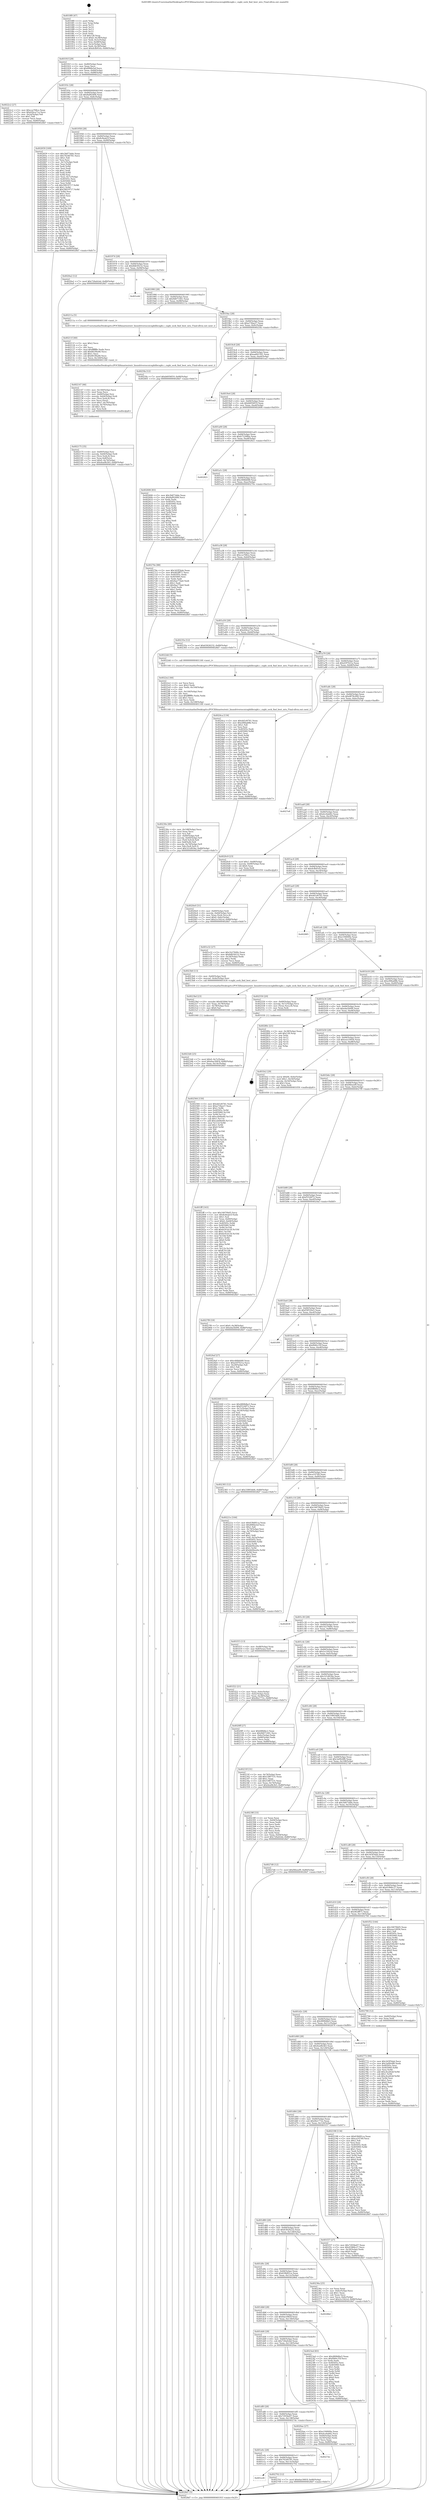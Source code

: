 digraph "0x4018f0" {
  label = "0x4018f0 (/mnt/c/Users/mathe/Desktop/tcc/POCII/binaries/extr_linuxdriversscsicxgbilibcxgbi.c_cxgbi_sock_find_best_mtu_Final-ollvm.out::main(0))"
  labelloc = "t"
  node[shape=record]

  Entry [label="",width=0.3,height=0.3,shape=circle,fillcolor=black,style=filled]
  "0x40191f" [label="{
     0x40191f [29]\l
     | [instrs]\l
     &nbsp;&nbsp;0x40191f \<+3\>: mov -0x80(%rbp),%eax\l
     &nbsp;&nbsp;0x401922 \<+2\>: mov %eax,%ecx\l
     &nbsp;&nbsp;0x401924 \<+6\>: sub $0x896fa5ef,%ecx\l
     &nbsp;&nbsp;0x40192a \<+6\>: mov %eax,-0x84(%rbp)\l
     &nbsp;&nbsp;0x401930 \<+6\>: mov %ecx,-0x88(%rbp)\l
     &nbsp;&nbsp;0x401936 \<+6\>: je 00000000004022c2 \<main+0x9d2\>\l
  }"]
  "0x4022c2" [label="{
     0x4022c2 [27]\l
     | [instrs]\l
     &nbsp;&nbsp;0x4022c2 \<+5\>: mov $0xcca768ce,%eax\l
     &nbsp;&nbsp;0x4022c7 \<+5\>: mov $0xd2bca71a,%ecx\l
     &nbsp;&nbsp;0x4022cc \<+3\>: mov -0x2a(%rbp),%dl\l
     &nbsp;&nbsp;0x4022cf \<+3\>: test $0x1,%dl\l
     &nbsp;&nbsp;0x4022d2 \<+3\>: cmovne %ecx,%eax\l
     &nbsp;&nbsp;0x4022d5 \<+3\>: mov %eax,-0x80(%rbp)\l
     &nbsp;&nbsp;0x4022d8 \<+5\>: jmp 00000000004028d7 \<main+0xfe7\>\l
  }"]
  "0x40193c" [label="{
     0x40193c [28]\l
     | [instrs]\l
     &nbsp;&nbsp;0x40193c \<+5\>: jmp 0000000000401941 \<main+0x51\>\l
     &nbsp;&nbsp;0x401941 \<+6\>: mov -0x84(%rbp),%eax\l
     &nbsp;&nbsp;0x401947 \<+5\>: sub $0x8af92406,%eax\l
     &nbsp;&nbsp;0x40194c \<+6\>: mov %eax,-0x8c(%rbp)\l
     &nbsp;&nbsp;0x401952 \<+6\>: je 0000000000402659 \<main+0xd69\>\l
  }"]
  Exit [label="",width=0.3,height=0.3,shape=circle,fillcolor=black,style=filled,peripheries=2]
  "0x402659" [label="{
     0x402659 [169]\l
     | [instrs]\l
     &nbsp;&nbsp;0x402659 \<+5\>: mov $0x3b873dde,%eax\l
     &nbsp;&nbsp;0x40265e \<+5\>: mov $0x76240781,%ecx\l
     &nbsp;&nbsp;0x402663 \<+2\>: mov $0x1,%dl\l
     &nbsp;&nbsp;0x402665 \<+2\>: xor %esi,%esi\l
     &nbsp;&nbsp;0x402667 \<+3\>: mov -0x7c(%rbp),%edi\l
     &nbsp;&nbsp;0x40266a \<+3\>: mov %esi,%r8d\l
     &nbsp;&nbsp;0x40266d \<+3\>: sub %edi,%r8d\l
     &nbsp;&nbsp;0x402670 \<+2\>: mov %esi,%edi\l
     &nbsp;&nbsp;0x402672 \<+3\>: sub $0x1,%edi\l
     &nbsp;&nbsp;0x402675 \<+3\>: add %edi,%r8d\l
     &nbsp;&nbsp;0x402678 \<+3\>: sub %r8d,%esi\l
     &nbsp;&nbsp;0x40267b \<+3\>: mov %esi,-0x7c(%rbp)\l
     &nbsp;&nbsp;0x40267e \<+7\>: mov 0x40505c,%esi\l
     &nbsp;&nbsp;0x402685 \<+7\>: mov 0x405060,%edi\l
     &nbsp;&nbsp;0x40268c \<+3\>: mov %esi,%r8d\l
     &nbsp;&nbsp;0x40268f \<+7\>: sub $0x59019717,%r8d\l
     &nbsp;&nbsp;0x402696 \<+4\>: sub $0x1,%r8d\l
     &nbsp;&nbsp;0x40269a \<+7\>: add $0x59019717,%r8d\l
     &nbsp;&nbsp;0x4026a1 \<+4\>: imul %r8d,%esi\l
     &nbsp;&nbsp;0x4026a5 \<+3\>: and $0x1,%esi\l
     &nbsp;&nbsp;0x4026a8 \<+3\>: cmp $0x0,%esi\l
     &nbsp;&nbsp;0x4026ab \<+4\>: sete %r9b\l
     &nbsp;&nbsp;0x4026af \<+3\>: cmp $0xa,%edi\l
     &nbsp;&nbsp;0x4026b2 \<+4\>: setl %r10b\l
     &nbsp;&nbsp;0x4026b6 \<+3\>: mov %r9b,%r11b\l
     &nbsp;&nbsp;0x4026b9 \<+4\>: xor $0xff,%r11b\l
     &nbsp;&nbsp;0x4026bd \<+3\>: mov %r10b,%bl\l
     &nbsp;&nbsp;0x4026c0 \<+3\>: xor $0xff,%bl\l
     &nbsp;&nbsp;0x4026c3 \<+3\>: xor $0x0,%dl\l
     &nbsp;&nbsp;0x4026c6 \<+3\>: mov %r11b,%r14b\l
     &nbsp;&nbsp;0x4026c9 \<+4\>: and $0x0,%r14b\l
     &nbsp;&nbsp;0x4026cd \<+3\>: and %dl,%r9b\l
     &nbsp;&nbsp;0x4026d0 \<+3\>: mov %bl,%r15b\l
     &nbsp;&nbsp;0x4026d3 \<+4\>: and $0x0,%r15b\l
     &nbsp;&nbsp;0x4026d7 \<+3\>: and %dl,%r10b\l
     &nbsp;&nbsp;0x4026da \<+3\>: or %r9b,%r14b\l
     &nbsp;&nbsp;0x4026dd \<+3\>: or %r10b,%r15b\l
     &nbsp;&nbsp;0x4026e0 \<+3\>: xor %r15b,%r14b\l
     &nbsp;&nbsp;0x4026e3 \<+3\>: or %bl,%r11b\l
     &nbsp;&nbsp;0x4026e6 \<+4\>: xor $0xff,%r11b\l
     &nbsp;&nbsp;0x4026ea \<+3\>: or $0x0,%dl\l
     &nbsp;&nbsp;0x4026ed \<+3\>: and %dl,%r11b\l
     &nbsp;&nbsp;0x4026f0 \<+3\>: or %r11b,%r14b\l
     &nbsp;&nbsp;0x4026f3 \<+4\>: test $0x1,%r14b\l
     &nbsp;&nbsp;0x4026f7 \<+3\>: cmovne %ecx,%eax\l
     &nbsp;&nbsp;0x4026fa \<+3\>: mov %eax,-0x80(%rbp)\l
     &nbsp;&nbsp;0x4026fd \<+5\>: jmp 00000000004028d7 \<main+0xfe7\>\l
  }"]
  "0x401958" [label="{
     0x401958 [28]\l
     | [instrs]\l
     &nbsp;&nbsp;0x401958 \<+5\>: jmp 000000000040195d \<main+0x6d\>\l
     &nbsp;&nbsp;0x40195d \<+6\>: mov -0x84(%rbp),%eax\l
     &nbsp;&nbsp;0x401963 \<+5\>: sub $0x8c8eab1f,%eax\l
     &nbsp;&nbsp;0x401968 \<+6\>: mov %eax,-0x90(%rbp)\l
     &nbsp;&nbsp;0x40196e \<+6\>: je 00000000004020a2 \<main+0x7b2\>\l
  }"]
  "0x402772" [label="{
     0x402772 [94]\l
     | [instrs]\l
     &nbsp;&nbsp;0x402772 \<+5\>: mov $0x3d3f54ab,%ecx\l
     &nbsp;&nbsp;0x402777 \<+5\>: mov $0x3a09c6f6,%edx\l
     &nbsp;&nbsp;0x40277c \<+7\>: mov 0x40505c,%esi\l
     &nbsp;&nbsp;0x402783 \<+8\>: mov 0x405060,%r8d\l
     &nbsp;&nbsp;0x40278b \<+3\>: mov %esi,%r9d\l
     &nbsp;&nbsp;0x40278e \<+7\>: add $0xc4ca9cbf,%r9d\l
     &nbsp;&nbsp;0x402795 \<+4\>: sub $0x1,%r9d\l
     &nbsp;&nbsp;0x402799 \<+7\>: sub $0xc4ca9cbf,%r9d\l
     &nbsp;&nbsp;0x4027a0 \<+4\>: imul %r9d,%esi\l
     &nbsp;&nbsp;0x4027a4 \<+3\>: and $0x1,%esi\l
     &nbsp;&nbsp;0x4027a7 \<+3\>: cmp $0x0,%esi\l
     &nbsp;&nbsp;0x4027aa \<+4\>: sete %r10b\l
     &nbsp;&nbsp;0x4027ae \<+4\>: cmp $0xa,%r8d\l
     &nbsp;&nbsp;0x4027b2 \<+4\>: setl %r11b\l
     &nbsp;&nbsp;0x4027b6 \<+3\>: mov %r10b,%bl\l
     &nbsp;&nbsp;0x4027b9 \<+3\>: and %r11b,%bl\l
     &nbsp;&nbsp;0x4027bc \<+3\>: xor %r11b,%r10b\l
     &nbsp;&nbsp;0x4027bf \<+3\>: or %r10b,%bl\l
     &nbsp;&nbsp;0x4027c2 \<+3\>: test $0x1,%bl\l
     &nbsp;&nbsp;0x4027c5 \<+3\>: cmovne %edx,%ecx\l
     &nbsp;&nbsp;0x4027c8 \<+3\>: mov %ecx,-0x80(%rbp)\l
     &nbsp;&nbsp;0x4027cb \<+5\>: jmp 00000000004028d7 \<main+0xfe7\>\l
  }"]
  "0x4020a2" [label="{
     0x4020a2 [12]\l
     | [instrs]\l
     &nbsp;&nbsp;0x4020a2 \<+7\>: movl $0x726a0cbd,-0x80(%rbp)\l
     &nbsp;&nbsp;0x4020a9 \<+5\>: jmp 00000000004028d7 \<main+0xfe7\>\l
  }"]
  "0x401974" [label="{
     0x401974 [28]\l
     | [instrs]\l
     &nbsp;&nbsp;0x401974 \<+5\>: jmp 0000000000401979 \<main+0x89\>\l
     &nbsp;&nbsp;0x401979 \<+6\>: mov -0x84(%rbp),%eax\l
     &nbsp;&nbsp;0x40197f \<+5\>: sub $0x8db59232,%eax\l
     &nbsp;&nbsp;0x401984 \<+6\>: mov %eax,-0x94(%rbp)\l
     &nbsp;&nbsp;0x40198a \<+6\>: je 0000000000401e4d \<main+0x55d\>\l
  }"]
  "0x401e28" [label="{
     0x401e28\l
  }", style=dashed]
  "0x401e4d" [label="{
     0x401e4d\l
  }", style=dashed]
  "0x401990" [label="{
     0x401990 [28]\l
     | [instrs]\l
     &nbsp;&nbsp;0x401990 \<+5\>: jmp 0000000000401995 \<main+0xa5\>\l
     &nbsp;&nbsp;0x401995 \<+6\>: mov -0x84(%rbp),%eax\l
     &nbsp;&nbsp;0x40199b \<+5\>: sub $0x9d071441,%eax\l
     &nbsp;&nbsp;0x4019a0 \<+6\>: mov %eax,-0x98(%rbp)\l
     &nbsp;&nbsp;0x4019a6 \<+6\>: je 000000000040211a \<main+0x82a\>\l
  }"]
  "0x402702" [label="{
     0x402702 [12]\l
     | [instrs]\l
     &nbsp;&nbsp;0x402702 \<+7\>: movl $0x6ae3083f,-0x80(%rbp)\l
     &nbsp;&nbsp;0x402709 \<+5\>: jmp 00000000004028d7 \<main+0xfe7\>\l
  }"]
  "0x40211a" [label="{
     0x40211a [5]\l
     | [instrs]\l
     &nbsp;&nbsp;0x40211a \<+5\>: call 0000000000401160 \<next_i\>\l
     | [calls]\l
     &nbsp;&nbsp;0x401160 \{1\} (/mnt/c/Users/mathe/Desktop/tcc/POCII/binaries/extr_linuxdriversscsicxgbilibcxgbi.c_cxgbi_sock_find_best_mtu_Final-ollvm.out::next_i)\l
  }"]
  "0x4019ac" [label="{
     0x4019ac [28]\l
     | [instrs]\l
     &nbsp;&nbsp;0x4019ac \<+5\>: jmp 00000000004019b1 \<main+0xc1\>\l
     &nbsp;&nbsp;0x4019b1 \<+6\>: mov -0x84(%rbp),%eax\l
     &nbsp;&nbsp;0x4019b7 \<+5\>: sub $0xa73fae27,%eax\l
     &nbsp;&nbsp;0x4019bc \<+6\>: mov %eax,-0x9c(%rbp)\l
     &nbsp;&nbsp;0x4019c2 \<+6\>: je 00000000004025fa \<main+0xd0a\>\l
  }"]
  "0x401e0c" [label="{
     0x401e0c [28]\l
     | [instrs]\l
     &nbsp;&nbsp;0x401e0c \<+5\>: jmp 0000000000401e11 \<main+0x521\>\l
     &nbsp;&nbsp;0x401e11 \<+6\>: mov -0x84(%rbp),%eax\l
     &nbsp;&nbsp;0x401e17 \<+5\>: sub $0x76240781,%eax\l
     &nbsp;&nbsp;0x401e1c \<+6\>: mov %eax,-0x13c(%rbp)\l
     &nbsp;&nbsp;0x401e22 \<+6\>: je 0000000000402702 \<main+0xe12\>\l
  }"]
  "0x4025fa" [label="{
     0x4025fa [12]\l
     | [instrs]\l
     &nbsp;&nbsp;0x4025fa \<+7\>: movl $0xb6056f19,-0x80(%rbp)\l
     &nbsp;&nbsp;0x402601 \<+5\>: jmp 00000000004028d7 \<main+0xfe7\>\l
  }"]
  "0x4019c8" [label="{
     0x4019c8 [28]\l
     | [instrs]\l
     &nbsp;&nbsp;0x4019c8 \<+5\>: jmp 00000000004019cd \<main+0xdd\>\l
     &nbsp;&nbsp;0x4019cd \<+6\>: mov -0x84(%rbp),%eax\l
     &nbsp;&nbsp;0x4019d3 \<+5\>: sub $0xaa841591,%eax\l
     &nbsp;&nbsp;0x4019d8 \<+6\>: mov %eax,-0xa0(%rbp)\l
     &nbsp;&nbsp;0x4019de \<+6\>: je 0000000000401ea5 \<main+0x5b5\>\l
  }"]
  "0x4027dc" [label="{
     0x4027dc\l
  }", style=dashed]
  "0x401ea5" [label="{
     0x401ea5\l
  }", style=dashed]
  "0x4019e4" [label="{
     0x4019e4 [28]\l
     | [instrs]\l
     &nbsp;&nbsp;0x4019e4 \<+5\>: jmp 00000000004019e9 \<main+0xf9\>\l
     &nbsp;&nbsp;0x4019e9 \<+6\>: mov -0x84(%rbp),%eax\l
     &nbsp;&nbsp;0x4019ef \<+5\>: sub $0xb6056f19,%eax\l
     &nbsp;&nbsp;0x4019f4 \<+6\>: mov %eax,-0xa4(%rbp)\l
     &nbsp;&nbsp;0x4019fa \<+6\>: je 0000000000402606 \<main+0xd16\>\l
  }"]
  "0x402564" [label="{
     0x402564 [150]\l
     | [instrs]\l
     &nbsp;&nbsp;0x402564 \<+5\>: mov $0xdd1d4761,%edx\l
     &nbsp;&nbsp;0x402569 \<+5\>: mov $0xa73fae27,%esi\l
     &nbsp;&nbsp;0x40256e \<+3\>: mov $0x1,%r8b\l
     &nbsp;&nbsp;0x402571 \<+8\>: mov 0x40505c,%r9d\l
     &nbsp;&nbsp;0x402579 \<+8\>: mov 0x405060,%r10d\l
     &nbsp;&nbsp;0x402581 \<+3\>: mov %r9d,%r11d\l
     &nbsp;&nbsp;0x402584 \<+7\>: sub $0xceb06e60,%r11d\l
     &nbsp;&nbsp;0x40258b \<+4\>: sub $0x1,%r11d\l
     &nbsp;&nbsp;0x40258f \<+7\>: add $0xceb06e60,%r11d\l
     &nbsp;&nbsp;0x402596 \<+4\>: imul %r11d,%r9d\l
     &nbsp;&nbsp;0x40259a \<+4\>: and $0x1,%r9d\l
     &nbsp;&nbsp;0x40259e \<+4\>: cmp $0x0,%r9d\l
     &nbsp;&nbsp;0x4025a2 \<+3\>: sete %bl\l
     &nbsp;&nbsp;0x4025a5 \<+4\>: cmp $0xa,%r10d\l
     &nbsp;&nbsp;0x4025a9 \<+4\>: setl %r14b\l
     &nbsp;&nbsp;0x4025ad \<+3\>: mov %bl,%r15b\l
     &nbsp;&nbsp;0x4025b0 \<+4\>: xor $0xff,%r15b\l
     &nbsp;&nbsp;0x4025b4 \<+3\>: mov %r14b,%r12b\l
     &nbsp;&nbsp;0x4025b7 \<+4\>: xor $0xff,%r12b\l
     &nbsp;&nbsp;0x4025bb \<+4\>: xor $0x1,%r8b\l
     &nbsp;&nbsp;0x4025bf \<+3\>: mov %r15b,%r13b\l
     &nbsp;&nbsp;0x4025c2 \<+4\>: and $0xff,%r13b\l
     &nbsp;&nbsp;0x4025c6 \<+3\>: and %r8b,%bl\l
     &nbsp;&nbsp;0x4025c9 \<+3\>: mov %r12b,%al\l
     &nbsp;&nbsp;0x4025cc \<+2\>: and $0xff,%al\l
     &nbsp;&nbsp;0x4025ce \<+3\>: and %r8b,%r14b\l
     &nbsp;&nbsp;0x4025d1 \<+3\>: or %bl,%r13b\l
     &nbsp;&nbsp;0x4025d4 \<+3\>: or %r14b,%al\l
     &nbsp;&nbsp;0x4025d7 \<+3\>: xor %al,%r13b\l
     &nbsp;&nbsp;0x4025da \<+3\>: or %r12b,%r15b\l
     &nbsp;&nbsp;0x4025dd \<+4\>: xor $0xff,%r15b\l
     &nbsp;&nbsp;0x4025e1 \<+4\>: or $0x1,%r8b\l
     &nbsp;&nbsp;0x4025e5 \<+3\>: and %r8b,%r15b\l
     &nbsp;&nbsp;0x4025e8 \<+3\>: or %r15b,%r13b\l
     &nbsp;&nbsp;0x4025eb \<+4\>: test $0x1,%r13b\l
     &nbsp;&nbsp;0x4025ef \<+3\>: cmovne %esi,%edx\l
     &nbsp;&nbsp;0x4025f2 \<+3\>: mov %edx,-0x80(%rbp)\l
     &nbsp;&nbsp;0x4025f5 \<+5\>: jmp 00000000004028d7 \<main+0xfe7\>\l
  }"]
  "0x402606" [label="{
     0x402606 [83]\l
     | [instrs]\l
     &nbsp;&nbsp;0x402606 \<+5\>: mov $0x3b873dde,%eax\l
     &nbsp;&nbsp;0x40260b \<+5\>: mov $0x8af92406,%ecx\l
     &nbsp;&nbsp;0x402610 \<+2\>: xor %edx,%edx\l
     &nbsp;&nbsp;0x402612 \<+7\>: mov 0x40505c,%esi\l
     &nbsp;&nbsp;0x402619 \<+7\>: mov 0x405060,%edi\l
     &nbsp;&nbsp;0x402620 \<+3\>: sub $0x1,%edx\l
     &nbsp;&nbsp;0x402623 \<+3\>: mov %esi,%r8d\l
     &nbsp;&nbsp;0x402626 \<+3\>: add %edx,%r8d\l
     &nbsp;&nbsp;0x402629 \<+4\>: imul %r8d,%esi\l
     &nbsp;&nbsp;0x40262d \<+3\>: and $0x1,%esi\l
     &nbsp;&nbsp;0x402630 \<+3\>: cmp $0x0,%esi\l
     &nbsp;&nbsp;0x402633 \<+4\>: sete %r9b\l
     &nbsp;&nbsp;0x402637 \<+3\>: cmp $0xa,%edi\l
     &nbsp;&nbsp;0x40263a \<+4\>: setl %r10b\l
     &nbsp;&nbsp;0x40263e \<+3\>: mov %r9b,%r11b\l
     &nbsp;&nbsp;0x402641 \<+3\>: and %r10b,%r11b\l
     &nbsp;&nbsp;0x402644 \<+3\>: xor %r10b,%r9b\l
     &nbsp;&nbsp;0x402647 \<+3\>: or %r9b,%r11b\l
     &nbsp;&nbsp;0x40264a \<+4\>: test $0x1,%r11b\l
     &nbsp;&nbsp;0x40264e \<+3\>: cmovne %ecx,%eax\l
     &nbsp;&nbsp;0x402651 \<+3\>: mov %eax,-0x80(%rbp)\l
     &nbsp;&nbsp;0x402654 \<+5\>: jmp 00000000004028d7 \<main+0xfe7\>\l
  }"]
  "0x401a00" [label="{
     0x401a00 [28]\l
     | [instrs]\l
     &nbsp;&nbsp;0x401a00 \<+5\>: jmp 0000000000401a05 \<main+0x115\>\l
     &nbsp;&nbsp;0x401a05 \<+6\>: mov -0x84(%rbp),%eax\l
     &nbsp;&nbsp;0x401a0b \<+5\>: sub $0xb72248ba,%eax\l
     &nbsp;&nbsp;0x401a10 \<+6\>: mov %eax,-0xa8(%rbp)\l
     &nbsp;&nbsp;0x401a16 \<+6\>: je 0000000000402821 \<main+0xf31\>\l
  }"]
  "0x4023d4" [label="{
     0x4023d4 [25]\l
     | [instrs]\l
     &nbsp;&nbsp;0x4023d4 \<+7\>: movl $0x0,-0x7c(%rbp)\l
     &nbsp;&nbsp;0x4023db \<+7\>: movl $0x6ae3083f,-0x80(%rbp)\l
     &nbsp;&nbsp;0x4023e2 \<+6\>: mov %eax,-0x14c(%rbp)\l
     &nbsp;&nbsp;0x4023e8 \<+5\>: jmp 00000000004028d7 \<main+0xfe7\>\l
  }"]
  "0x402821" [label="{
     0x402821\l
  }", style=dashed]
  "0x401a1c" [label="{
     0x401a1c [28]\l
     | [instrs]\l
     &nbsp;&nbsp;0x401a1c \<+5\>: jmp 0000000000401a21 \<main+0x131\>\l
     &nbsp;&nbsp;0x401a21 \<+6\>: mov -0x84(%rbp),%eax\l
     &nbsp;&nbsp;0x401a27 \<+5\>: sub $0xc668dd48,%eax\l
     &nbsp;&nbsp;0x401a2c \<+6\>: mov %eax,-0xac(%rbp)\l
     &nbsp;&nbsp;0x401a32 \<+6\>: je 000000000040270e \<main+0xe1e\>\l
  }"]
  "0x4023bd" [label="{
     0x4023bd [23]\l
     | [instrs]\l
     &nbsp;&nbsp;0x4023bd \<+10\>: movabs $0x4030b6,%rdi\l
     &nbsp;&nbsp;0x4023c7 \<+3\>: mov %eax,-0x78(%rbp)\l
     &nbsp;&nbsp;0x4023ca \<+3\>: mov -0x78(%rbp),%esi\l
     &nbsp;&nbsp;0x4023cd \<+2\>: mov $0x0,%al\l
     &nbsp;&nbsp;0x4023cf \<+5\>: call 0000000000401040 \<printf@plt\>\l
     | [calls]\l
     &nbsp;&nbsp;0x401040 \{1\} (unknown)\l
  }"]
  "0x40270e" [label="{
     0x40270e [88]\l
     | [instrs]\l
     &nbsp;&nbsp;0x40270e \<+5\>: mov $0x3d3f54ab,%eax\l
     &nbsp;&nbsp;0x402713 \<+5\>: mov $0x462fff71,%ecx\l
     &nbsp;&nbsp;0x402718 \<+7\>: mov 0x40505c,%edx\l
     &nbsp;&nbsp;0x40271f \<+7\>: mov 0x405060,%esi\l
     &nbsp;&nbsp;0x402726 \<+2\>: mov %edx,%edi\l
     &nbsp;&nbsp;0x402728 \<+6\>: sub $0x9aa77da0,%edi\l
     &nbsp;&nbsp;0x40272e \<+3\>: sub $0x1,%edi\l
     &nbsp;&nbsp;0x402731 \<+6\>: add $0x9aa77da0,%edi\l
     &nbsp;&nbsp;0x402737 \<+3\>: imul %edi,%edx\l
     &nbsp;&nbsp;0x40273a \<+3\>: and $0x1,%edx\l
     &nbsp;&nbsp;0x40273d \<+3\>: cmp $0x0,%edx\l
     &nbsp;&nbsp;0x402740 \<+4\>: sete %r8b\l
     &nbsp;&nbsp;0x402744 \<+3\>: cmp $0xa,%esi\l
     &nbsp;&nbsp;0x402747 \<+4\>: setl %r9b\l
     &nbsp;&nbsp;0x40274b \<+3\>: mov %r8b,%r10b\l
     &nbsp;&nbsp;0x40274e \<+3\>: and %r9b,%r10b\l
     &nbsp;&nbsp;0x402751 \<+3\>: xor %r9b,%r8b\l
     &nbsp;&nbsp;0x402754 \<+3\>: or %r8b,%r10b\l
     &nbsp;&nbsp;0x402757 \<+4\>: test $0x1,%r10b\l
     &nbsp;&nbsp;0x40275b \<+3\>: cmovne %ecx,%eax\l
     &nbsp;&nbsp;0x40275e \<+3\>: mov %eax,-0x80(%rbp)\l
     &nbsp;&nbsp;0x402761 \<+5\>: jmp 00000000004028d7 \<main+0xfe7\>\l
  }"]
  "0x401a38" [label="{
     0x401a38 [28]\l
     | [instrs]\l
     &nbsp;&nbsp;0x401a38 \<+5\>: jmp 0000000000401a3d \<main+0x14d\>\l
     &nbsp;&nbsp;0x401a3d \<+6\>: mov -0x84(%rbp),%eax\l
     &nbsp;&nbsp;0x401a43 \<+5\>: sub $0xcca768ce,%eax\l
     &nbsp;&nbsp;0x401a48 \<+6\>: mov %eax,-0xb0(%rbp)\l
     &nbsp;&nbsp;0x401a4e \<+6\>: je 000000000040235e \<main+0xa6e\>\l
  }"]
  "0x40230e" [label="{
     0x40230e [49]\l
     | [instrs]\l
     &nbsp;&nbsp;0x40230e \<+6\>: mov -0x148(%rbp),%ecx\l
     &nbsp;&nbsp;0x402314 \<+3\>: imul %eax,%ecx\l
     &nbsp;&nbsp;0x402317 \<+3\>: mov %cx,%di\l
     &nbsp;&nbsp;0x40231a \<+4\>: mov -0x60(%rbp),%r8\l
     &nbsp;&nbsp;0x40231e \<+4\>: movslq -0x64(%rbp),%r9\l
     &nbsp;&nbsp;0x402322 \<+4\>: mov (%r8,%r9,8),%r8\l
     &nbsp;&nbsp;0x402326 \<+4\>: mov 0x8(%r8),%r8\l
     &nbsp;&nbsp;0x40232a \<+4\>: movslq -0x74(%rbp),%r9\l
     &nbsp;&nbsp;0x40232e \<+5\>: mov %di,(%r8,%r9,2)\l
     &nbsp;&nbsp;0x402333 \<+7\>: movl $0x321d934a,-0x80(%rbp)\l
     &nbsp;&nbsp;0x40233a \<+5\>: jmp 00000000004028d7 \<main+0xfe7\>\l
  }"]
  "0x40235e" [label="{
     0x40235e [12]\l
     | [instrs]\l
     &nbsp;&nbsp;0x40235e \<+7\>: movl $0x63626232,-0x80(%rbp)\l
     &nbsp;&nbsp;0x402365 \<+5\>: jmp 00000000004028d7 \<main+0xfe7\>\l
  }"]
  "0x401a54" [label="{
     0x401a54 [28]\l
     | [instrs]\l
     &nbsp;&nbsp;0x401a54 \<+5\>: jmp 0000000000401a59 \<main+0x169\>\l
     &nbsp;&nbsp;0x401a59 \<+6\>: mov -0x84(%rbp),%eax\l
     &nbsp;&nbsp;0x401a5f \<+5\>: sub $0xd2bca71a,%eax\l
     &nbsp;&nbsp;0x401a64 \<+6\>: mov %eax,-0xb4(%rbp)\l
     &nbsp;&nbsp;0x401a6a \<+6\>: je 00000000004022dd \<main+0x9ed\>\l
  }"]
  "0x4022e2" [label="{
     0x4022e2 [44]\l
     | [instrs]\l
     &nbsp;&nbsp;0x4022e2 \<+2\>: xor %ecx,%ecx\l
     &nbsp;&nbsp;0x4022e4 \<+5\>: mov $0x2,%edx\l
     &nbsp;&nbsp;0x4022e9 \<+6\>: mov %edx,-0x144(%rbp)\l
     &nbsp;&nbsp;0x4022ef \<+1\>: cltd\l
     &nbsp;&nbsp;0x4022f0 \<+6\>: mov -0x144(%rbp),%esi\l
     &nbsp;&nbsp;0x4022f6 \<+2\>: idiv %esi\l
     &nbsp;&nbsp;0x4022f8 \<+6\>: imul $0xfffffffe,%edx,%edx\l
     &nbsp;&nbsp;0x4022fe \<+3\>: sub $0x1,%ecx\l
     &nbsp;&nbsp;0x402301 \<+2\>: sub %ecx,%edx\l
     &nbsp;&nbsp;0x402303 \<+6\>: mov %edx,-0x148(%rbp)\l
     &nbsp;&nbsp;0x402309 \<+5\>: call 0000000000401160 \<next_i\>\l
     | [calls]\l
     &nbsp;&nbsp;0x401160 \{1\} (/mnt/c/Users/mathe/Desktop/tcc/POCII/binaries/extr_linuxdriversscsicxgbilibcxgbi.c_cxgbi_sock_find_best_mtu_Final-ollvm.out::next_i)\l
  }"]
  "0x4022dd" [label="{
     0x4022dd [5]\l
     | [instrs]\l
     &nbsp;&nbsp;0x4022dd \<+5\>: call 0000000000401160 \<next_i\>\l
     | [calls]\l
     &nbsp;&nbsp;0x401160 \{1\} (/mnt/c/Users/mathe/Desktop/tcc/POCII/binaries/extr_linuxdriversscsicxgbilibcxgbi.c_cxgbi_sock_find_best_mtu_Final-ollvm.out::next_i)\l
  }"]
  "0x401a70" [label="{
     0x401a70 [28]\l
     | [instrs]\l
     &nbsp;&nbsp;0x401a70 \<+5\>: jmp 0000000000401a75 \<main+0x185\>\l
     &nbsp;&nbsp;0x401a75 \<+6\>: mov -0x84(%rbp),%eax\l
     &nbsp;&nbsp;0x401a7b \<+5\>: sub $0xd3f7021a,%eax\l
     &nbsp;&nbsp;0x401a80 \<+6\>: mov %eax,-0xb8(%rbp)\l
     &nbsp;&nbsp;0x401a86 \<+6\>: je 00000000004024ca \<main+0xbda\>\l
  }"]
  "0x402175" [label="{
     0x402175 [35]\l
     | [instrs]\l
     &nbsp;&nbsp;0x402175 \<+4\>: mov -0x60(%rbp),%rsi\l
     &nbsp;&nbsp;0x402179 \<+4\>: movslq -0x64(%rbp),%rdi\l
     &nbsp;&nbsp;0x40217d \<+4\>: mov (%rsi,%rdi,8),%rsi\l
     &nbsp;&nbsp;0x402181 \<+4\>: mov %rax,0x8(%rsi)\l
     &nbsp;&nbsp;0x402185 \<+7\>: movl $0x0,-0x74(%rbp)\l
     &nbsp;&nbsp;0x40218c \<+7\>: movl $0x4ea9b3b5,-0x80(%rbp)\l
     &nbsp;&nbsp;0x402193 \<+5\>: jmp 00000000004028d7 \<main+0xfe7\>\l
  }"]
  "0x4024ca" [label="{
     0x4024ca [134]\l
     | [instrs]\l
     &nbsp;&nbsp;0x4024ca \<+5\>: mov $0xdd1d4761,%eax\l
     &nbsp;&nbsp;0x4024cf \<+5\>: mov $0xe90ba68b,%ecx\l
     &nbsp;&nbsp;0x4024d4 \<+2\>: mov $0x1,%dl\l
     &nbsp;&nbsp;0x4024d6 \<+2\>: xor %esi,%esi\l
     &nbsp;&nbsp;0x4024d8 \<+7\>: mov 0x40505c,%edi\l
     &nbsp;&nbsp;0x4024df \<+8\>: mov 0x405060,%r8d\l
     &nbsp;&nbsp;0x4024e7 \<+3\>: sub $0x1,%esi\l
     &nbsp;&nbsp;0x4024ea \<+3\>: mov %edi,%r9d\l
     &nbsp;&nbsp;0x4024ed \<+3\>: add %esi,%r9d\l
     &nbsp;&nbsp;0x4024f0 \<+4\>: imul %r9d,%edi\l
     &nbsp;&nbsp;0x4024f4 \<+3\>: and $0x1,%edi\l
     &nbsp;&nbsp;0x4024f7 \<+3\>: cmp $0x0,%edi\l
     &nbsp;&nbsp;0x4024fa \<+4\>: sete %r10b\l
     &nbsp;&nbsp;0x4024fe \<+4\>: cmp $0xa,%r8d\l
     &nbsp;&nbsp;0x402502 \<+4\>: setl %r11b\l
     &nbsp;&nbsp;0x402506 \<+3\>: mov %r10b,%bl\l
     &nbsp;&nbsp;0x402509 \<+3\>: xor $0xff,%bl\l
     &nbsp;&nbsp;0x40250c \<+3\>: mov %r11b,%r14b\l
     &nbsp;&nbsp;0x40250f \<+4\>: xor $0xff,%r14b\l
     &nbsp;&nbsp;0x402513 \<+3\>: xor $0x1,%dl\l
     &nbsp;&nbsp;0x402516 \<+3\>: mov %bl,%r15b\l
     &nbsp;&nbsp;0x402519 \<+4\>: and $0xff,%r15b\l
     &nbsp;&nbsp;0x40251d \<+3\>: and %dl,%r10b\l
     &nbsp;&nbsp;0x402520 \<+3\>: mov %r14b,%r12b\l
     &nbsp;&nbsp;0x402523 \<+4\>: and $0xff,%r12b\l
     &nbsp;&nbsp;0x402527 \<+3\>: and %dl,%r11b\l
     &nbsp;&nbsp;0x40252a \<+3\>: or %r10b,%r15b\l
     &nbsp;&nbsp;0x40252d \<+3\>: or %r11b,%r12b\l
     &nbsp;&nbsp;0x402530 \<+3\>: xor %r12b,%r15b\l
     &nbsp;&nbsp;0x402533 \<+3\>: or %r14b,%bl\l
     &nbsp;&nbsp;0x402536 \<+3\>: xor $0xff,%bl\l
     &nbsp;&nbsp;0x402539 \<+3\>: or $0x1,%dl\l
     &nbsp;&nbsp;0x40253c \<+2\>: and %dl,%bl\l
     &nbsp;&nbsp;0x40253e \<+3\>: or %bl,%r15b\l
     &nbsp;&nbsp;0x402541 \<+4\>: test $0x1,%r15b\l
     &nbsp;&nbsp;0x402545 \<+3\>: cmovne %ecx,%eax\l
     &nbsp;&nbsp;0x402548 \<+3\>: mov %eax,-0x80(%rbp)\l
     &nbsp;&nbsp;0x40254b \<+5\>: jmp 00000000004028d7 \<main+0xfe7\>\l
  }"]
  "0x401a8c" [label="{
     0x401a8c [28]\l
     | [instrs]\l
     &nbsp;&nbsp;0x401a8c \<+5\>: jmp 0000000000401a91 \<main+0x1a1\>\l
     &nbsp;&nbsp;0x401a91 \<+6\>: mov -0x84(%rbp),%eax\l
     &nbsp;&nbsp;0x401a97 \<+5\>: sub $0xd878c000,%eax\l
     &nbsp;&nbsp;0x401a9c \<+6\>: mov %eax,-0xbc(%rbp)\l
     &nbsp;&nbsp;0x401aa2 \<+6\>: je 00000000004027e8 \<main+0xef8\>\l
  }"]
  "0x402147" [label="{
     0x402147 [46]\l
     | [instrs]\l
     &nbsp;&nbsp;0x402147 \<+6\>: mov -0x140(%rbp),%ecx\l
     &nbsp;&nbsp;0x40214d \<+3\>: imul %eax,%ecx\l
     &nbsp;&nbsp;0x402150 \<+4\>: mov -0x60(%rbp),%rsi\l
     &nbsp;&nbsp;0x402154 \<+4\>: movslq -0x64(%rbp),%rdi\l
     &nbsp;&nbsp;0x402158 \<+4\>: mov (%rsi,%rdi,8),%rsi\l
     &nbsp;&nbsp;0x40215c \<+2\>: mov %ecx,(%rsi)\l
     &nbsp;&nbsp;0x40215e \<+7\>: movl $0x1,-0x70(%rbp)\l
     &nbsp;&nbsp;0x402165 \<+4\>: movslq -0x70(%rbp),%rsi\l
     &nbsp;&nbsp;0x402169 \<+4\>: shl $0x1,%rsi\l
     &nbsp;&nbsp;0x40216d \<+3\>: mov %rsi,%rdi\l
     &nbsp;&nbsp;0x402170 \<+5\>: call 0000000000401050 \<malloc@plt\>\l
     | [calls]\l
     &nbsp;&nbsp;0x401050 \{1\} (unknown)\l
  }"]
  "0x4027e8" [label="{
     0x4027e8\l
  }", style=dashed]
  "0x401aa8" [label="{
     0x401aa8 [28]\l
     | [instrs]\l
     &nbsp;&nbsp;0x401aa8 \<+5\>: jmp 0000000000401aad \<main+0x1bd\>\l
     &nbsp;&nbsp;0x401aad \<+6\>: mov -0x84(%rbp),%eax\l
     &nbsp;&nbsp;0x401ab3 \<+5\>: sub $0xdcc6ab82,%eax\l
     &nbsp;&nbsp;0x401ab8 \<+6\>: mov %eax,-0xc0(%rbp)\l
     &nbsp;&nbsp;0x401abe \<+6\>: je 00000000004020c9 \<main+0x7d9\>\l
  }"]
  "0x40211f" [label="{
     0x40211f [40]\l
     | [instrs]\l
     &nbsp;&nbsp;0x40211f \<+5\>: mov $0x2,%ecx\l
     &nbsp;&nbsp;0x402124 \<+1\>: cltd\l
     &nbsp;&nbsp;0x402125 \<+2\>: idiv %ecx\l
     &nbsp;&nbsp;0x402127 \<+6\>: imul $0xfffffffe,%edx,%ecx\l
     &nbsp;&nbsp;0x40212d \<+6\>: add $0x661f6a46,%ecx\l
     &nbsp;&nbsp;0x402133 \<+3\>: add $0x1,%ecx\l
     &nbsp;&nbsp;0x402136 \<+6\>: sub $0x661f6a46,%ecx\l
     &nbsp;&nbsp;0x40213c \<+6\>: mov %ecx,-0x140(%rbp)\l
     &nbsp;&nbsp;0x402142 \<+5\>: call 0000000000401160 \<next_i\>\l
     | [calls]\l
     &nbsp;&nbsp;0x401160 \{1\} (/mnt/c/Users/mathe/Desktop/tcc/POCII/binaries/extr_linuxdriversscsicxgbilibcxgbi.c_cxgbi_sock_find_best_mtu_Final-ollvm.out::next_i)\l
  }"]
  "0x4020c9" [label="{
     0x4020c9 [23]\l
     | [instrs]\l
     &nbsp;&nbsp;0x4020c9 \<+7\>: movl $0x1,-0x68(%rbp)\l
     &nbsp;&nbsp;0x4020d0 \<+4\>: movslq -0x68(%rbp),%rax\l
     &nbsp;&nbsp;0x4020d4 \<+4\>: shl $0x4,%rax\l
     &nbsp;&nbsp;0x4020d8 \<+3\>: mov %rax,%rdi\l
     &nbsp;&nbsp;0x4020db \<+5\>: call 0000000000401050 \<malloc@plt\>\l
     | [calls]\l
     &nbsp;&nbsp;0x401050 \{1\} (unknown)\l
  }"]
  "0x401ac4" [label="{
     0x401ac4 [28]\l
     | [instrs]\l
     &nbsp;&nbsp;0x401ac4 \<+5\>: jmp 0000000000401ac9 \<main+0x1d9\>\l
     &nbsp;&nbsp;0x401ac9 \<+6\>: mov -0x84(%rbp),%eax\l
     &nbsp;&nbsp;0x401acf \<+5\>: sub $0xdcfb93cb,%eax\l
     &nbsp;&nbsp;0x401ad4 \<+6\>: mov %eax,-0xc4(%rbp)\l
     &nbsp;&nbsp;0x401ada \<+6\>: je 0000000000401e32 \<main+0x542\>\l
  }"]
  "0x4020e0" [label="{
     0x4020e0 [31]\l
     | [instrs]\l
     &nbsp;&nbsp;0x4020e0 \<+4\>: mov -0x60(%rbp),%rdi\l
     &nbsp;&nbsp;0x4020e4 \<+4\>: movslq -0x64(%rbp),%rcx\l
     &nbsp;&nbsp;0x4020e8 \<+4\>: mov %rax,(%rdi,%rcx,8)\l
     &nbsp;&nbsp;0x4020ec \<+7\>: movl $0x0,-0x6c(%rbp)\l
     &nbsp;&nbsp;0x4020f3 \<+7\>: movl $0x2cc542cd,-0x80(%rbp)\l
     &nbsp;&nbsp;0x4020fa \<+5\>: jmp 00000000004028d7 \<main+0xfe7\>\l
  }"]
  "0x401e32" [label="{
     0x401e32 [27]\l
     | [instrs]\l
     &nbsp;&nbsp;0x401e32 \<+5\>: mov $0x1b27649c,%eax\l
     &nbsp;&nbsp;0x401e37 \<+5\>: mov $0x8db59232,%ecx\l
     &nbsp;&nbsp;0x401e3c \<+3\>: mov -0x34(%rbp),%edx\l
     &nbsp;&nbsp;0x401e3f \<+3\>: cmp $0x2,%edx\l
     &nbsp;&nbsp;0x401e42 \<+3\>: cmovne %ecx,%eax\l
     &nbsp;&nbsp;0x401e45 \<+3\>: mov %eax,-0x80(%rbp)\l
     &nbsp;&nbsp;0x401e48 \<+5\>: jmp 00000000004028d7 \<main+0xfe7\>\l
  }"]
  "0x401ae0" [label="{
     0x401ae0 [28]\l
     | [instrs]\l
     &nbsp;&nbsp;0x401ae0 \<+5\>: jmp 0000000000401ae5 \<main+0x1f5\>\l
     &nbsp;&nbsp;0x401ae5 \<+6\>: mov -0x84(%rbp),%eax\l
     &nbsp;&nbsp;0x401aeb \<+5\>: sub $0xdd1d4761,%eax\l
     &nbsp;&nbsp;0x401af0 \<+6\>: mov %eax,-0xc8(%rbp)\l
     &nbsp;&nbsp;0x401af6 \<+6\>: je 0000000000402885 \<main+0xf95\>\l
  }"]
  "0x4028d7" [label="{
     0x4028d7 [5]\l
     | [instrs]\l
     &nbsp;&nbsp;0x4028d7 \<+5\>: jmp 000000000040191f \<main+0x2f\>\l
  }"]
  "0x4018f0" [label="{
     0x4018f0 [47]\l
     | [instrs]\l
     &nbsp;&nbsp;0x4018f0 \<+1\>: push %rbp\l
     &nbsp;&nbsp;0x4018f1 \<+3\>: mov %rsp,%rbp\l
     &nbsp;&nbsp;0x4018f4 \<+2\>: push %r15\l
     &nbsp;&nbsp;0x4018f6 \<+2\>: push %r14\l
     &nbsp;&nbsp;0x4018f8 \<+2\>: push %r13\l
     &nbsp;&nbsp;0x4018fa \<+2\>: push %r12\l
     &nbsp;&nbsp;0x4018fc \<+1\>: push %rbx\l
     &nbsp;&nbsp;0x4018fd \<+7\>: sub $0x128,%rsp\l
     &nbsp;&nbsp;0x401904 \<+7\>: movl $0x0,-0x38(%rbp)\l
     &nbsp;&nbsp;0x40190b \<+3\>: mov %edi,-0x3c(%rbp)\l
     &nbsp;&nbsp;0x40190e \<+4\>: mov %rsi,-0x48(%rbp)\l
     &nbsp;&nbsp;0x401912 \<+3\>: mov -0x3c(%rbp),%edi\l
     &nbsp;&nbsp;0x401915 \<+3\>: mov %edi,-0x34(%rbp)\l
     &nbsp;&nbsp;0x401918 \<+7\>: movl $0xdcfb93cb,-0x80(%rbp)\l
  }"]
  "0x401df0" [label="{
     0x401df0 [28]\l
     | [instrs]\l
     &nbsp;&nbsp;0x401df0 \<+5\>: jmp 0000000000401df5 \<main+0x505\>\l
     &nbsp;&nbsp;0x401df5 \<+6\>: mov -0x84(%rbp),%eax\l
     &nbsp;&nbsp;0x401dfb \<+5\>: sub $0x7293be07,%eax\l
     &nbsp;&nbsp;0x401e00 \<+6\>: mov %eax,-0x138(%rbp)\l
     &nbsp;&nbsp;0x401e06 \<+6\>: je 00000000004027dc \<main+0xeec\>\l
  }"]
  "0x402885" [label="{
     0x402885\l
  }", style=dashed]
  "0x401afc" [label="{
     0x401afc [28]\l
     | [instrs]\l
     &nbsp;&nbsp;0x401afc \<+5\>: jmp 0000000000401b01 \<main+0x211\>\l
     &nbsp;&nbsp;0x401b01 \<+6\>: mov -0x84(%rbp),%eax\l
     &nbsp;&nbsp;0x401b07 \<+5\>: sub $0xe194849e,%eax\l
     &nbsp;&nbsp;0x401b0c \<+6\>: mov %eax,-0xcc(%rbp)\l
     &nbsp;&nbsp;0x401b12 \<+6\>: je 00000000004023b0 \<main+0xac0\>\l
  }"]
  "0x4020ae" [label="{
     0x4020ae [27]\l
     | [instrs]\l
     &nbsp;&nbsp;0x4020ae \<+5\>: mov $0xe194849e,%eax\l
     &nbsp;&nbsp;0x4020b3 \<+5\>: mov $0xdcc6ab82,%ecx\l
     &nbsp;&nbsp;0x4020b8 \<+3\>: mov -0x64(%rbp),%edx\l
     &nbsp;&nbsp;0x4020bb \<+3\>: cmp -0x54(%rbp),%edx\l
     &nbsp;&nbsp;0x4020be \<+3\>: cmovl %ecx,%eax\l
     &nbsp;&nbsp;0x4020c1 \<+3\>: mov %eax,-0x80(%rbp)\l
     &nbsp;&nbsp;0x4020c4 \<+5\>: jmp 00000000004028d7 \<main+0xfe7\>\l
  }"]
  "0x4023b0" [label="{
     0x4023b0 [13]\l
     | [instrs]\l
     &nbsp;&nbsp;0x4023b0 \<+4\>: mov -0x60(%rbp),%rdi\l
     &nbsp;&nbsp;0x4023b4 \<+4\>: movzwl -0x4e(%rbp),%esi\l
     &nbsp;&nbsp;0x4023b8 \<+5\>: call 0000000000401430 \<cxgbi_sock_find_best_mtu\>\l
     | [calls]\l
     &nbsp;&nbsp;0x401430 \{1\} (/mnt/c/Users/mathe/Desktop/tcc/POCII/binaries/extr_linuxdriversscsicxgbilibcxgbi.c_cxgbi_sock_find_best_mtu_Final-ollvm.out::cxgbi_sock_find_best_mtu)\l
  }"]
  "0x401b18" [label="{
     0x401b18 [28]\l
     | [instrs]\l
     &nbsp;&nbsp;0x401b18 \<+5\>: jmp 0000000000401b1d \<main+0x22d\>\l
     &nbsp;&nbsp;0x401b1d \<+6\>: mov -0x84(%rbp),%eax\l
     &nbsp;&nbsp;0x401b23 \<+5\>: sub $0xe90ba68b,%eax\l
     &nbsp;&nbsp;0x401b28 \<+6\>: mov %eax,-0xd0(%rbp)\l
     &nbsp;&nbsp;0x401b2e \<+6\>: je 0000000000402550 \<main+0xc60\>\l
  }"]
  "0x401dd4" [label="{
     0x401dd4 [28]\l
     | [instrs]\l
     &nbsp;&nbsp;0x401dd4 \<+5\>: jmp 0000000000401dd9 \<main+0x4e9\>\l
     &nbsp;&nbsp;0x401dd9 \<+6\>: mov -0x84(%rbp),%eax\l
     &nbsp;&nbsp;0x401ddf \<+5\>: sub $0x726a0cbd,%eax\l
     &nbsp;&nbsp;0x401de4 \<+6\>: mov %eax,-0x134(%rbp)\l
     &nbsp;&nbsp;0x401dea \<+6\>: je 00000000004020ae \<main+0x7be\>\l
  }"]
  "0x402550" [label="{
     0x402550 [20]\l
     | [instrs]\l
     &nbsp;&nbsp;0x402550 \<+4\>: mov -0x60(%rbp),%rax\l
     &nbsp;&nbsp;0x402554 \<+4\>: movslq -0x7c(%rbp),%rcx\l
     &nbsp;&nbsp;0x402558 \<+4\>: mov (%rax,%rcx,8),%rax\l
     &nbsp;&nbsp;0x40255c \<+3\>: mov %rax,%rdi\l
     &nbsp;&nbsp;0x40255f \<+5\>: call 0000000000401030 \<free@plt\>\l
     | [calls]\l
     &nbsp;&nbsp;0x401030 \{1\} (unknown)\l
  }"]
  "0x401b34" [label="{
     0x401b34 [28]\l
     | [instrs]\l
     &nbsp;&nbsp;0x401b34 \<+5\>: jmp 0000000000401b39 \<main+0x249\>\l
     &nbsp;&nbsp;0x401b39 \<+6\>: mov -0x84(%rbp),%eax\l
     &nbsp;&nbsp;0x401b3f \<+5\>: sub $0xeba5b0f4,%eax\l
     &nbsp;&nbsp;0x401b44 \<+6\>: mov %eax,-0xd4(%rbp)\l
     &nbsp;&nbsp;0x401b4a \<+6\>: je 000000000040280c \<main+0xf1c\>\l
  }"]
  "0x4023ed" [label="{
     0x4023ed [83]\l
     | [instrs]\l
     &nbsp;&nbsp;0x4023ed \<+5\>: mov $0x4808dbe5,%eax\l
     &nbsp;&nbsp;0x4023f2 \<+5\>: mov $0xf940c35f,%ecx\l
     &nbsp;&nbsp;0x4023f7 \<+2\>: xor %edx,%edx\l
     &nbsp;&nbsp;0x4023f9 \<+7\>: mov 0x40505c,%esi\l
     &nbsp;&nbsp;0x402400 \<+7\>: mov 0x405060,%edi\l
     &nbsp;&nbsp;0x402407 \<+3\>: sub $0x1,%edx\l
     &nbsp;&nbsp;0x40240a \<+3\>: mov %esi,%r8d\l
     &nbsp;&nbsp;0x40240d \<+3\>: add %edx,%r8d\l
     &nbsp;&nbsp;0x402410 \<+4\>: imul %r8d,%esi\l
     &nbsp;&nbsp;0x402414 \<+3\>: and $0x1,%esi\l
     &nbsp;&nbsp;0x402417 \<+3\>: cmp $0x0,%esi\l
     &nbsp;&nbsp;0x40241a \<+4\>: sete %r9b\l
     &nbsp;&nbsp;0x40241e \<+3\>: cmp $0xa,%edi\l
     &nbsp;&nbsp;0x402421 \<+4\>: setl %r10b\l
     &nbsp;&nbsp;0x402425 \<+3\>: mov %r9b,%r11b\l
     &nbsp;&nbsp;0x402428 \<+3\>: and %r10b,%r11b\l
     &nbsp;&nbsp;0x40242b \<+3\>: xor %r10b,%r9b\l
     &nbsp;&nbsp;0x40242e \<+3\>: or %r9b,%r11b\l
     &nbsp;&nbsp;0x402431 \<+4\>: test $0x1,%r11b\l
     &nbsp;&nbsp;0x402435 \<+3\>: cmovne %ecx,%eax\l
     &nbsp;&nbsp;0x402438 \<+3\>: mov %eax,-0x80(%rbp)\l
     &nbsp;&nbsp;0x40243b \<+5\>: jmp 00000000004028d7 \<main+0xfe7\>\l
  }"]
  "0x40280c" [label="{
     0x40280c [21]\l
     | [instrs]\l
     &nbsp;&nbsp;0x40280c \<+3\>: mov -0x38(%rbp),%eax\l
     &nbsp;&nbsp;0x40280f \<+7\>: add $0x128,%rsp\l
     &nbsp;&nbsp;0x402816 \<+1\>: pop %rbx\l
     &nbsp;&nbsp;0x402817 \<+2\>: pop %r12\l
     &nbsp;&nbsp;0x402819 \<+2\>: pop %r13\l
     &nbsp;&nbsp;0x40281b \<+2\>: pop %r14\l
     &nbsp;&nbsp;0x40281d \<+2\>: pop %r15\l
     &nbsp;&nbsp;0x40281f \<+1\>: pop %rbp\l
     &nbsp;&nbsp;0x402820 \<+1\>: ret\l
  }"]
  "0x401b50" [label="{
     0x401b50 [28]\l
     | [instrs]\l
     &nbsp;&nbsp;0x401b50 \<+5\>: jmp 0000000000401b55 \<main+0x265\>\l
     &nbsp;&nbsp;0x401b55 \<+6\>: mov -0x84(%rbp),%eax\l
     &nbsp;&nbsp;0x401b5b \<+5\>: sub $0xeee14956,%eax\l
     &nbsp;&nbsp;0x401b60 \<+6\>: mov %eax,-0xd8(%rbp)\l
     &nbsp;&nbsp;0x401b66 \<+6\>: je 0000000000401fe2 \<main+0x6f2\>\l
  }"]
  "0x401db8" [label="{
     0x401db8 [28]\l
     | [instrs]\l
     &nbsp;&nbsp;0x401db8 \<+5\>: jmp 0000000000401dbd \<main+0x4cd\>\l
     &nbsp;&nbsp;0x401dbd \<+6\>: mov -0x84(%rbp),%eax\l
     &nbsp;&nbsp;0x401dc3 \<+5\>: sub $0x6ae3083f,%eax\l
     &nbsp;&nbsp;0x401dc8 \<+6\>: mov %eax,-0x130(%rbp)\l
     &nbsp;&nbsp;0x401dce \<+6\>: je 00000000004023ed \<main+0xafd\>\l
  }"]
  "0x401fe2" [label="{
     0x401fe2 [29]\l
     | [instrs]\l
     &nbsp;&nbsp;0x401fe2 \<+6\>: movw $0x64,-0x4e(%rbp)\l
     &nbsp;&nbsp;0x401fe8 \<+7\>: movl $0x1,-0x54(%rbp)\l
     &nbsp;&nbsp;0x401fef \<+4\>: movslq -0x54(%rbp),%rax\l
     &nbsp;&nbsp;0x401ff3 \<+4\>: shl $0x3,%rax\l
     &nbsp;&nbsp;0x401ff7 \<+3\>: mov %rax,%rdi\l
     &nbsp;&nbsp;0x401ffa \<+5\>: call 0000000000401050 \<malloc@plt\>\l
     | [calls]\l
     &nbsp;&nbsp;0x401050 \{1\} (unknown)\l
  }"]
  "0x401b6c" [label="{
     0x401b6c [28]\l
     | [instrs]\l
     &nbsp;&nbsp;0x401b6c \<+5\>: jmp 0000000000401b71 \<main+0x281\>\l
     &nbsp;&nbsp;0x401b71 \<+6\>: mov -0x84(%rbp),%eax\l
     &nbsp;&nbsp;0x401b77 \<+5\>: sub $0xf4feeef9,%eax\l
     &nbsp;&nbsp;0x401b7c \<+6\>: mov %eax,-0xdc(%rbp)\l
     &nbsp;&nbsp;0x401b82 \<+6\>: je 00000000004027f9 \<main+0xf09\>\l
  }"]
  "0x40286d" [label="{
     0x40286d\l
  }", style=dashed]
  "0x4027f9" [label="{
     0x4027f9 [19]\l
     | [instrs]\l
     &nbsp;&nbsp;0x4027f9 \<+7\>: movl $0x0,-0x38(%rbp)\l
     &nbsp;&nbsp;0x402800 \<+7\>: movl $0xeba5b0f4,-0x80(%rbp)\l
     &nbsp;&nbsp;0x402807 \<+5\>: jmp 00000000004028d7 \<main+0xfe7\>\l
  }"]
  "0x401b88" [label="{
     0x401b88 [28]\l
     | [instrs]\l
     &nbsp;&nbsp;0x401b88 \<+5\>: jmp 0000000000401b8d \<main+0x29d\>\l
     &nbsp;&nbsp;0x401b8d \<+6\>: mov -0x84(%rbp),%eax\l
     &nbsp;&nbsp;0x401b93 \<+5\>: sub $0xf5526f72,%eax\l
     &nbsp;&nbsp;0x401b98 \<+6\>: mov %eax,-0xe0(%rbp)\l
     &nbsp;&nbsp;0x401b9e \<+6\>: je 00000000004024af \<main+0xbbf\>\l
  }"]
  "0x401d9c" [label="{
     0x401d9c [28]\l
     | [instrs]\l
     &nbsp;&nbsp;0x401d9c \<+5\>: jmp 0000000000401da1 \<main+0x4b1\>\l
     &nbsp;&nbsp;0x401da1 \<+6\>: mov -0x84(%rbp),%eax\l
     &nbsp;&nbsp;0x401da7 \<+5\>: sub $0x638d91ca,%eax\l
     &nbsp;&nbsp;0x401dac \<+6\>: mov %eax,-0x12c(%rbp)\l
     &nbsp;&nbsp;0x401db2 \<+6\>: je 000000000040286d \<main+0xf7d\>\l
  }"]
  "0x4024af" [label="{
     0x4024af [27]\l
     | [instrs]\l
     &nbsp;&nbsp;0x4024af \<+5\>: mov $0xc668dd48,%eax\l
     &nbsp;&nbsp;0x4024b4 \<+5\>: mov $0xd3f7021a,%ecx\l
     &nbsp;&nbsp;0x4024b9 \<+3\>: mov -0x29(%rbp),%dl\l
     &nbsp;&nbsp;0x4024bc \<+3\>: test $0x1,%dl\l
     &nbsp;&nbsp;0x4024bf \<+3\>: cmovne %ecx,%eax\l
     &nbsp;&nbsp;0x4024c2 \<+3\>: mov %eax,-0x80(%rbp)\l
     &nbsp;&nbsp;0x4024c5 \<+5\>: jmp 00000000004028d7 \<main+0xfe7\>\l
  }"]
  "0x401ba4" [label="{
     0x401ba4 [28]\l
     | [instrs]\l
     &nbsp;&nbsp;0x401ba4 \<+5\>: jmp 0000000000401ba9 \<main+0x2b9\>\l
     &nbsp;&nbsp;0x401ba9 \<+6\>: mov -0x84(%rbp),%eax\l
     &nbsp;&nbsp;0x401baf \<+5\>: sub $0xf58550e5,%eax\l
     &nbsp;&nbsp;0x401bb4 \<+6\>: mov %eax,-0xe4(%rbp)\l
     &nbsp;&nbsp;0x401bba \<+6\>: je 0000000000401f09 \<main+0x619\>\l
  }"]
  "0x40236a" [label="{
     0x40236a [25]\l
     | [instrs]\l
     &nbsp;&nbsp;0x40236a \<+2\>: xor %eax,%eax\l
     &nbsp;&nbsp;0x40236c \<+3\>: mov -0x6c(%rbp),%ecx\l
     &nbsp;&nbsp;0x40236f \<+3\>: sub $0x1,%eax\l
     &nbsp;&nbsp;0x402372 \<+2\>: sub %eax,%ecx\l
     &nbsp;&nbsp;0x402374 \<+3\>: mov %ecx,-0x6c(%rbp)\l
     &nbsp;&nbsp;0x402377 \<+7\>: movl $0x2cc542cd,-0x80(%rbp)\l
     &nbsp;&nbsp;0x40237e \<+5\>: jmp 00000000004028d7 \<main+0xfe7\>\l
  }"]
  "0x401f09" [label="{
     0x401f09\l
  }", style=dashed]
  "0x401bc0" [label="{
     0x401bc0 [28]\l
     | [instrs]\l
     &nbsp;&nbsp;0x401bc0 \<+5\>: jmp 0000000000401bc5 \<main+0x2d5\>\l
     &nbsp;&nbsp;0x401bc5 \<+6\>: mov -0x84(%rbp),%eax\l
     &nbsp;&nbsp;0x401bcb \<+5\>: sub $0xf940c35f,%eax\l
     &nbsp;&nbsp;0x401bd0 \<+6\>: mov %eax,-0xe8(%rbp)\l
     &nbsp;&nbsp;0x401bd6 \<+6\>: je 0000000000402440 \<main+0xb50\>\l
  }"]
  "0x401fff" [label="{
     0x401fff [163]\l
     | [instrs]\l
     &nbsp;&nbsp;0x401fff \<+5\>: mov $0x16670b05,%ecx\l
     &nbsp;&nbsp;0x402004 \<+5\>: mov $0x8c8eab1f,%edx\l
     &nbsp;&nbsp;0x402009 \<+3\>: mov $0x1,%sil\l
     &nbsp;&nbsp;0x40200c \<+4\>: mov %rax,-0x60(%rbp)\l
     &nbsp;&nbsp;0x402010 \<+7\>: movl $0x0,-0x64(%rbp)\l
     &nbsp;&nbsp;0x402017 \<+8\>: mov 0x40505c,%r8d\l
     &nbsp;&nbsp;0x40201f \<+8\>: mov 0x405060,%r9d\l
     &nbsp;&nbsp;0x402027 \<+3\>: mov %r8d,%r10d\l
     &nbsp;&nbsp;0x40202a \<+7\>: add $0x6c91dc18,%r10d\l
     &nbsp;&nbsp;0x402031 \<+4\>: sub $0x1,%r10d\l
     &nbsp;&nbsp;0x402035 \<+7\>: sub $0x6c91dc18,%r10d\l
     &nbsp;&nbsp;0x40203c \<+4\>: imul %r10d,%r8d\l
     &nbsp;&nbsp;0x402040 \<+4\>: and $0x1,%r8d\l
     &nbsp;&nbsp;0x402044 \<+4\>: cmp $0x0,%r8d\l
     &nbsp;&nbsp;0x402048 \<+4\>: sete %r11b\l
     &nbsp;&nbsp;0x40204c \<+4\>: cmp $0xa,%r9d\l
     &nbsp;&nbsp;0x402050 \<+3\>: setl %bl\l
     &nbsp;&nbsp;0x402053 \<+3\>: mov %r11b,%r14b\l
     &nbsp;&nbsp;0x402056 \<+4\>: xor $0xff,%r14b\l
     &nbsp;&nbsp;0x40205a \<+3\>: mov %bl,%r15b\l
     &nbsp;&nbsp;0x40205d \<+4\>: xor $0xff,%r15b\l
     &nbsp;&nbsp;0x402061 \<+4\>: xor $0x1,%sil\l
     &nbsp;&nbsp;0x402065 \<+3\>: mov %r14b,%r12b\l
     &nbsp;&nbsp;0x402068 \<+4\>: and $0xff,%r12b\l
     &nbsp;&nbsp;0x40206c \<+3\>: and %sil,%r11b\l
     &nbsp;&nbsp;0x40206f \<+3\>: mov %r15b,%r13b\l
     &nbsp;&nbsp;0x402072 \<+4\>: and $0xff,%r13b\l
     &nbsp;&nbsp;0x402076 \<+3\>: and %sil,%bl\l
     &nbsp;&nbsp;0x402079 \<+3\>: or %r11b,%r12b\l
     &nbsp;&nbsp;0x40207c \<+3\>: or %bl,%r13b\l
     &nbsp;&nbsp;0x40207f \<+3\>: xor %r13b,%r12b\l
     &nbsp;&nbsp;0x402082 \<+3\>: or %r15b,%r14b\l
     &nbsp;&nbsp;0x402085 \<+4\>: xor $0xff,%r14b\l
     &nbsp;&nbsp;0x402089 \<+4\>: or $0x1,%sil\l
     &nbsp;&nbsp;0x40208d \<+3\>: and %sil,%r14b\l
     &nbsp;&nbsp;0x402090 \<+3\>: or %r14b,%r12b\l
     &nbsp;&nbsp;0x402093 \<+4\>: test $0x1,%r12b\l
     &nbsp;&nbsp;0x402097 \<+3\>: cmovne %edx,%ecx\l
     &nbsp;&nbsp;0x40209a \<+3\>: mov %ecx,-0x80(%rbp)\l
     &nbsp;&nbsp;0x40209d \<+5\>: jmp 00000000004028d7 \<main+0xfe7\>\l
  }"]
  "0x402440" [label="{
     0x402440 [111]\l
     | [instrs]\l
     &nbsp;&nbsp;0x402440 \<+5\>: mov $0x4808dbe5,%eax\l
     &nbsp;&nbsp;0x402445 \<+5\>: mov $0xf5526f72,%ecx\l
     &nbsp;&nbsp;0x40244a \<+3\>: mov -0x7c(%rbp),%edx\l
     &nbsp;&nbsp;0x40244d \<+3\>: cmp -0x54(%rbp),%edx\l
     &nbsp;&nbsp;0x402450 \<+4\>: setl %sil\l
     &nbsp;&nbsp;0x402454 \<+4\>: and $0x1,%sil\l
     &nbsp;&nbsp;0x402458 \<+4\>: mov %sil,-0x29(%rbp)\l
     &nbsp;&nbsp;0x40245c \<+7\>: mov 0x40505c,%edx\l
     &nbsp;&nbsp;0x402463 \<+7\>: mov 0x405060,%edi\l
     &nbsp;&nbsp;0x40246a \<+3\>: mov %edx,%r8d\l
     &nbsp;&nbsp;0x40246d \<+7\>: add $0xf2a8426b,%r8d\l
     &nbsp;&nbsp;0x402474 \<+4\>: sub $0x1,%r8d\l
     &nbsp;&nbsp;0x402478 \<+7\>: sub $0xf2a8426b,%r8d\l
     &nbsp;&nbsp;0x40247f \<+4\>: imul %r8d,%edx\l
     &nbsp;&nbsp;0x402483 \<+3\>: and $0x1,%edx\l
     &nbsp;&nbsp;0x402486 \<+3\>: cmp $0x0,%edx\l
     &nbsp;&nbsp;0x402489 \<+4\>: sete %sil\l
     &nbsp;&nbsp;0x40248d \<+3\>: cmp $0xa,%edi\l
     &nbsp;&nbsp;0x402490 \<+4\>: setl %r9b\l
     &nbsp;&nbsp;0x402494 \<+3\>: mov %sil,%r10b\l
     &nbsp;&nbsp;0x402497 \<+3\>: and %r9b,%r10b\l
     &nbsp;&nbsp;0x40249a \<+3\>: xor %r9b,%sil\l
     &nbsp;&nbsp;0x40249d \<+3\>: or %sil,%r10b\l
     &nbsp;&nbsp;0x4024a0 \<+4\>: test $0x1,%r10b\l
     &nbsp;&nbsp;0x4024a4 \<+3\>: cmovne %ecx,%eax\l
     &nbsp;&nbsp;0x4024a7 \<+3\>: mov %eax,-0x80(%rbp)\l
     &nbsp;&nbsp;0x4024aa \<+5\>: jmp 00000000004028d7 \<main+0xfe7\>\l
  }"]
  "0x401bdc" [label="{
     0x401bdc [28]\l
     | [instrs]\l
     &nbsp;&nbsp;0x401bdc \<+5\>: jmp 0000000000401be1 \<main+0x2f1\>\l
     &nbsp;&nbsp;0x401be1 \<+6\>: mov -0x84(%rbp),%eax\l
     &nbsp;&nbsp;0x401be7 \<+5\>: sub $0xfdfb6bc2,%eax\l
     &nbsp;&nbsp;0x401bec \<+6\>: mov %eax,-0xec(%rbp)\l
     &nbsp;&nbsp;0x401bf2 \<+6\>: je 0000000000402383 \<main+0xa93\>\l
  }"]
  "0x401d80" [label="{
     0x401d80 [28]\l
     | [instrs]\l
     &nbsp;&nbsp;0x401d80 \<+5\>: jmp 0000000000401d85 \<main+0x495\>\l
     &nbsp;&nbsp;0x401d85 \<+6\>: mov -0x84(%rbp),%eax\l
     &nbsp;&nbsp;0x401d8b \<+5\>: sub $0x63626232,%eax\l
     &nbsp;&nbsp;0x401d90 \<+6\>: mov %eax,-0x128(%rbp)\l
     &nbsp;&nbsp;0x401d96 \<+6\>: je 000000000040236a \<main+0xa7a\>\l
  }"]
  "0x402383" [label="{
     0x402383 [12]\l
     | [instrs]\l
     &nbsp;&nbsp;0x402383 \<+7\>: movl $0x33893dd4,-0x80(%rbp)\l
     &nbsp;&nbsp;0x40238a \<+5\>: jmp 00000000004028d7 \<main+0xfe7\>\l
  }"]
  "0x401bf8" [label="{
     0x401bf8 [28]\l
     | [instrs]\l
     &nbsp;&nbsp;0x401bf8 \<+5\>: jmp 0000000000401bfd \<main+0x30d\>\l
     &nbsp;&nbsp;0x401bfd \<+6\>: mov -0x84(%rbp),%eax\l
     &nbsp;&nbsp;0x401c03 \<+5\>: sub $0xca10749,%eax\l
     &nbsp;&nbsp;0x401c08 \<+6\>: mov %eax,-0xf0(%rbp)\l
     &nbsp;&nbsp;0x401c0e \<+6\>: je 000000000040221e \<main+0x92e\>\l
  }"]
  "0x401f37" [label="{
     0x401f37 [27]\l
     | [instrs]\l
     &nbsp;&nbsp;0x401f37 \<+5\>: mov $0x7293be07,%eax\l
     &nbsp;&nbsp;0x401f3c \<+5\>: mov $0x41866c27,%ecx\l
     &nbsp;&nbsp;0x401f41 \<+3\>: mov -0x30(%rbp),%edx\l
     &nbsp;&nbsp;0x401f44 \<+3\>: cmp $0x0,%edx\l
     &nbsp;&nbsp;0x401f47 \<+3\>: cmove %ecx,%eax\l
     &nbsp;&nbsp;0x401f4a \<+3\>: mov %eax,-0x80(%rbp)\l
     &nbsp;&nbsp;0x401f4d \<+5\>: jmp 00000000004028d7 \<main+0xfe7\>\l
  }"]
  "0x40221e" [label="{
     0x40221e [164]\l
     | [instrs]\l
     &nbsp;&nbsp;0x40221e \<+5\>: mov $0x638d91ca,%eax\l
     &nbsp;&nbsp;0x402223 \<+5\>: mov $0x896fa5ef,%ecx\l
     &nbsp;&nbsp;0x402228 \<+2\>: mov $0x1,%dl\l
     &nbsp;&nbsp;0x40222a \<+3\>: mov -0x74(%rbp),%esi\l
     &nbsp;&nbsp;0x40222d \<+3\>: cmp -0x70(%rbp),%esi\l
     &nbsp;&nbsp;0x402230 \<+4\>: setl %dil\l
     &nbsp;&nbsp;0x402234 \<+4\>: and $0x1,%dil\l
     &nbsp;&nbsp;0x402238 \<+4\>: mov %dil,-0x2a(%rbp)\l
     &nbsp;&nbsp;0x40223c \<+7\>: mov 0x40505c,%esi\l
     &nbsp;&nbsp;0x402243 \<+8\>: mov 0x405060,%r8d\l
     &nbsp;&nbsp;0x40224b \<+3\>: mov %esi,%r9d\l
     &nbsp;&nbsp;0x40224e \<+7\>: sub $0xbb94ee0e,%r9d\l
     &nbsp;&nbsp;0x402255 \<+4\>: sub $0x1,%r9d\l
     &nbsp;&nbsp;0x402259 \<+7\>: add $0xbb94ee0e,%r9d\l
     &nbsp;&nbsp;0x402260 \<+4\>: imul %r9d,%esi\l
     &nbsp;&nbsp;0x402264 \<+3\>: and $0x1,%esi\l
     &nbsp;&nbsp;0x402267 \<+3\>: cmp $0x0,%esi\l
     &nbsp;&nbsp;0x40226a \<+4\>: sete %dil\l
     &nbsp;&nbsp;0x40226e \<+4\>: cmp $0xa,%r8d\l
     &nbsp;&nbsp;0x402272 \<+4\>: setl %r10b\l
     &nbsp;&nbsp;0x402276 \<+3\>: mov %dil,%r11b\l
     &nbsp;&nbsp;0x402279 \<+4\>: xor $0xff,%r11b\l
     &nbsp;&nbsp;0x40227d \<+3\>: mov %r10b,%bl\l
     &nbsp;&nbsp;0x402280 \<+3\>: xor $0xff,%bl\l
     &nbsp;&nbsp;0x402283 \<+3\>: xor $0x0,%dl\l
     &nbsp;&nbsp;0x402286 \<+3\>: mov %r11b,%r14b\l
     &nbsp;&nbsp;0x402289 \<+4\>: and $0x0,%r14b\l
     &nbsp;&nbsp;0x40228d \<+3\>: and %dl,%dil\l
     &nbsp;&nbsp;0x402290 \<+3\>: mov %bl,%r15b\l
     &nbsp;&nbsp;0x402293 \<+4\>: and $0x0,%r15b\l
     &nbsp;&nbsp;0x402297 \<+3\>: and %dl,%r10b\l
     &nbsp;&nbsp;0x40229a \<+3\>: or %dil,%r14b\l
     &nbsp;&nbsp;0x40229d \<+3\>: or %r10b,%r15b\l
     &nbsp;&nbsp;0x4022a0 \<+3\>: xor %r15b,%r14b\l
     &nbsp;&nbsp;0x4022a3 \<+3\>: or %bl,%r11b\l
     &nbsp;&nbsp;0x4022a6 \<+4\>: xor $0xff,%r11b\l
     &nbsp;&nbsp;0x4022aa \<+3\>: or $0x0,%dl\l
     &nbsp;&nbsp;0x4022ad \<+3\>: and %dl,%r11b\l
     &nbsp;&nbsp;0x4022b0 \<+3\>: or %r11b,%r14b\l
     &nbsp;&nbsp;0x4022b3 \<+4\>: test $0x1,%r14b\l
     &nbsp;&nbsp;0x4022b7 \<+3\>: cmovne %ecx,%eax\l
     &nbsp;&nbsp;0x4022ba \<+3\>: mov %eax,-0x80(%rbp)\l
     &nbsp;&nbsp;0x4022bd \<+5\>: jmp 00000000004028d7 \<main+0xfe7\>\l
  }"]
  "0x401c14" [label="{
     0x401c14 [28]\l
     | [instrs]\l
     &nbsp;&nbsp;0x401c14 \<+5\>: jmp 0000000000401c19 \<main+0x329\>\l
     &nbsp;&nbsp;0x401c19 \<+6\>: mov -0x84(%rbp),%eax\l
     &nbsp;&nbsp;0x401c1f \<+5\>: sub $0x16670b05,%eax\l
     &nbsp;&nbsp;0x401c24 \<+6\>: mov %eax,-0xf4(%rbp)\l
     &nbsp;&nbsp;0x401c2a \<+6\>: je 0000000000402839 \<main+0xf49\>\l
  }"]
  "0x401d64" [label="{
     0x401d64 [28]\l
     | [instrs]\l
     &nbsp;&nbsp;0x401d64 \<+5\>: jmp 0000000000401d69 \<main+0x479\>\l
     &nbsp;&nbsp;0x401d69 \<+6\>: mov -0x84(%rbp),%eax\l
     &nbsp;&nbsp;0x401d6f \<+5\>: sub $0x4fa1772c,%eax\l
     &nbsp;&nbsp;0x401d74 \<+6\>: mov %eax,-0x124(%rbp)\l
     &nbsp;&nbsp;0x401d7a \<+6\>: je 0000000000401f37 \<main+0x647\>\l
  }"]
  "0x402839" [label="{
     0x402839\l
  }", style=dashed]
  "0x401c30" [label="{
     0x401c30 [28]\l
     | [instrs]\l
     &nbsp;&nbsp;0x401c30 \<+5\>: jmp 0000000000401c35 \<main+0x345\>\l
     &nbsp;&nbsp;0x401c35 \<+6\>: mov -0x84(%rbp),%eax\l
     &nbsp;&nbsp;0x401c3b \<+5\>: sub $0x1b27649c,%eax\l
     &nbsp;&nbsp;0x401c40 \<+6\>: mov %eax,-0xf8(%rbp)\l
     &nbsp;&nbsp;0x401c46 \<+6\>: je 0000000000401f15 \<main+0x625\>\l
  }"]
  "0x402198" [label="{
     0x402198 [134]\l
     | [instrs]\l
     &nbsp;&nbsp;0x402198 \<+5\>: mov $0x638d91ca,%eax\l
     &nbsp;&nbsp;0x40219d \<+5\>: mov $0xca10749,%ecx\l
     &nbsp;&nbsp;0x4021a2 \<+2\>: mov $0x1,%dl\l
     &nbsp;&nbsp;0x4021a4 \<+2\>: xor %esi,%esi\l
     &nbsp;&nbsp;0x4021a6 \<+7\>: mov 0x40505c,%edi\l
     &nbsp;&nbsp;0x4021ad \<+8\>: mov 0x405060,%r8d\l
     &nbsp;&nbsp;0x4021b5 \<+3\>: sub $0x1,%esi\l
     &nbsp;&nbsp;0x4021b8 \<+3\>: mov %edi,%r9d\l
     &nbsp;&nbsp;0x4021bb \<+3\>: add %esi,%r9d\l
     &nbsp;&nbsp;0x4021be \<+4\>: imul %r9d,%edi\l
     &nbsp;&nbsp;0x4021c2 \<+3\>: and $0x1,%edi\l
     &nbsp;&nbsp;0x4021c5 \<+3\>: cmp $0x0,%edi\l
     &nbsp;&nbsp;0x4021c8 \<+4\>: sete %r10b\l
     &nbsp;&nbsp;0x4021cc \<+4\>: cmp $0xa,%r8d\l
     &nbsp;&nbsp;0x4021d0 \<+4\>: setl %r11b\l
     &nbsp;&nbsp;0x4021d4 \<+3\>: mov %r10b,%bl\l
     &nbsp;&nbsp;0x4021d7 \<+3\>: xor $0xff,%bl\l
     &nbsp;&nbsp;0x4021da \<+3\>: mov %r11b,%r14b\l
     &nbsp;&nbsp;0x4021dd \<+4\>: xor $0xff,%r14b\l
     &nbsp;&nbsp;0x4021e1 \<+3\>: xor $0x1,%dl\l
     &nbsp;&nbsp;0x4021e4 \<+3\>: mov %bl,%r15b\l
     &nbsp;&nbsp;0x4021e7 \<+4\>: and $0xff,%r15b\l
     &nbsp;&nbsp;0x4021eb \<+3\>: and %dl,%r10b\l
     &nbsp;&nbsp;0x4021ee \<+3\>: mov %r14b,%r12b\l
     &nbsp;&nbsp;0x4021f1 \<+4\>: and $0xff,%r12b\l
     &nbsp;&nbsp;0x4021f5 \<+3\>: and %dl,%r11b\l
     &nbsp;&nbsp;0x4021f8 \<+3\>: or %r10b,%r15b\l
     &nbsp;&nbsp;0x4021fb \<+3\>: or %r11b,%r12b\l
     &nbsp;&nbsp;0x4021fe \<+3\>: xor %r12b,%r15b\l
     &nbsp;&nbsp;0x402201 \<+3\>: or %r14b,%bl\l
     &nbsp;&nbsp;0x402204 \<+3\>: xor $0xff,%bl\l
     &nbsp;&nbsp;0x402207 \<+3\>: or $0x1,%dl\l
     &nbsp;&nbsp;0x40220a \<+2\>: and %dl,%bl\l
     &nbsp;&nbsp;0x40220c \<+3\>: or %bl,%r15b\l
     &nbsp;&nbsp;0x40220f \<+4\>: test $0x1,%r15b\l
     &nbsp;&nbsp;0x402213 \<+3\>: cmovne %ecx,%eax\l
     &nbsp;&nbsp;0x402216 \<+3\>: mov %eax,-0x80(%rbp)\l
     &nbsp;&nbsp;0x402219 \<+5\>: jmp 00000000004028d7 \<main+0xfe7\>\l
  }"]
  "0x401f15" [label="{
     0x401f15 [13]\l
     | [instrs]\l
     &nbsp;&nbsp;0x401f15 \<+4\>: mov -0x48(%rbp),%rax\l
     &nbsp;&nbsp;0x401f19 \<+4\>: mov 0x8(%rax),%rdi\l
     &nbsp;&nbsp;0x401f1d \<+5\>: call 0000000000401060 \<atoi@plt\>\l
     | [calls]\l
     &nbsp;&nbsp;0x401060 \{1\} (unknown)\l
  }"]
  "0x401c4c" [label="{
     0x401c4c [28]\l
     | [instrs]\l
     &nbsp;&nbsp;0x401c4c \<+5\>: jmp 0000000000401c51 \<main+0x361\>\l
     &nbsp;&nbsp;0x401c51 \<+6\>: mov -0x84(%rbp),%eax\l
     &nbsp;&nbsp;0x401c57 \<+5\>: sub $0x2cc542cd,%eax\l
     &nbsp;&nbsp;0x401c5c \<+6\>: mov %eax,-0xfc(%rbp)\l
     &nbsp;&nbsp;0x401c62 \<+6\>: je 00000000004020ff \<main+0x80f\>\l
  }"]
  "0x401f22" [label="{
     0x401f22 [21]\l
     | [instrs]\l
     &nbsp;&nbsp;0x401f22 \<+3\>: mov %eax,-0x4c(%rbp)\l
     &nbsp;&nbsp;0x401f25 \<+3\>: mov -0x4c(%rbp),%eax\l
     &nbsp;&nbsp;0x401f28 \<+3\>: mov %eax,-0x30(%rbp)\l
     &nbsp;&nbsp;0x401f2b \<+7\>: movl $0x4fa1772c,-0x80(%rbp)\l
     &nbsp;&nbsp;0x401f32 \<+5\>: jmp 00000000004028d7 \<main+0xfe7\>\l
  }"]
  "0x401d48" [label="{
     0x401d48 [28]\l
     | [instrs]\l
     &nbsp;&nbsp;0x401d48 \<+5\>: jmp 0000000000401d4d \<main+0x45d\>\l
     &nbsp;&nbsp;0x401d4d \<+6\>: mov -0x84(%rbp),%eax\l
     &nbsp;&nbsp;0x401d53 \<+5\>: sub $0x4ea9b3b5,%eax\l
     &nbsp;&nbsp;0x401d58 \<+6\>: mov %eax,-0x120(%rbp)\l
     &nbsp;&nbsp;0x401d5e \<+6\>: je 0000000000402198 \<main+0x8a8\>\l
  }"]
  "0x4020ff" [label="{
     0x4020ff [27]\l
     | [instrs]\l
     &nbsp;&nbsp;0x4020ff \<+5\>: mov $0xfdfb6bc2,%eax\l
     &nbsp;&nbsp;0x402104 \<+5\>: mov $0x9d071441,%ecx\l
     &nbsp;&nbsp;0x402109 \<+3\>: mov -0x6c(%rbp),%edx\l
     &nbsp;&nbsp;0x40210c \<+3\>: cmp -0x68(%rbp),%edx\l
     &nbsp;&nbsp;0x40210f \<+3\>: cmovl %ecx,%eax\l
     &nbsp;&nbsp;0x402112 \<+3\>: mov %eax,-0x80(%rbp)\l
     &nbsp;&nbsp;0x402115 \<+5\>: jmp 00000000004028d7 \<main+0xfe7\>\l
  }"]
  "0x401c68" [label="{
     0x401c68 [28]\l
     | [instrs]\l
     &nbsp;&nbsp;0x401c68 \<+5\>: jmp 0000000000401c6d \<main+0x37d\>\l
     &nbsp;&nbsp;0x401c6d \<+6\>: mov -0x84(%rbp),%eax\l
     &nbsp;&nbsp;0x401c73 \<+5\>: sub $0x321d934a,%eax\l
     &nbsp;&nbsp;0x401c78 \<+6\>: mov %eax,-0x100(%rbp)\l
     &nbsp;&nbsp;0x401c7e \<+6\>: je 000000000040233f \<main+0xa4f\>\l
  }"]
  "0x402879" [label="{
     0x402879\l
  }", style=dashed]
  "0x40233f" [label="{
     0x40233f [31]\l
     | [instrs]\l
     &nbsp;&nbsp;0x40233f \<+3\>: mov -0x74(%rbp),%eax\l
     &nbsp;&nbsp;0x402342 \<+5\>: add $0x53f87531,%eax\l
     &nbsp;&nbsp;0x402347 \<+3\>: add $0x1,%eax\l
     &nbsp;&nbsp;0x40234a \<+5\>: sub $0x53f87531,%eax\l
     &nbsp;&nbsp;0x40234f \<+3\>: mov %eax,-0x74(%rbp)\l
     &nbsp;&nbsp;0x402352 \<+7\>: movl $0x4ea9b3b5,-0x80(%rbp)\l
     &nbsp;&nbsp;0x402359 \<+5\>: jmp 00000000004028d7 \<main+0xfe7\>\l
  }"]
  "0x401c84" [label="{
     0x401c84 [28]\l
     | [instrs]\l
     &nbsp;&nbsp;0x401c84 \<+5\>: jmp 0000000000401c89 \<main+0x399\>\l
     &nbsp;&nbsp;0x401c89 \<+6\>: mov -0x84(%rbp),%eax\l
     &nbsp;&nbsp;0x401c8f \<+5\>: sub $0x33893dd4,%eax\l
     &nbsp;&nbsp;0x401c94 \<+6\>: mov %eax,-0x104(%rbp)\l
     &nbsp;&nbsp;0x401c9a \<+6\>: je 000000000040238f \<main+0xa9f\>\l
  }"]
  "0x401d2c" [label="{
     0x401d2c [28]\l
     | [instrs]\l
     &nbsp;&nbsp;0x401d2c \<+5\>: jmp 0000000000401d31 \<main+0x441\>\l
     &nbsp;&nbsp;0x401d31 \<+6\>: mov -0x84(%rbp),%eax\l
     &nbsp;&nbsp;0x401d37 \<+5\>: sub $0x4808dbe5,%eax\l
     &nbsp;&nbsp;0x401d3c \<+6\>: mov %eax,-0x11c(%rbp)\l
     &nbsp;&nbsp;0x401d42 \<+6\>: je 0000000000402879 \<main+0xf89\>\l
  }"]
  "0x40238f" [label="{
     0x40238f [33]\l
     | [instrs]\l
     &nbsp;&nbsp;0x40238f \<+2\>: xor %eax,%eax\l
     &nbsp;&nbsp;0x402391 \<+3\>: mov -0x64(%rbp),%ecx\l
     &nbsp;&nbsp;0x402394 \<+2\>: mov %eax,%edx\l
     &nbsp;&nbsp;0x402396 \<+2\>: sub %ecx,%edx\l
     &nbsp;&nbsp;0x402398 \<+2\>: mov %eax,%ecx\l
     &nbsp;&nbsp;0x40239a \<+3\>: sub $0x1,%ecx\l
     &nbsp;&nbsp;0x40239d \<+2\>: add %ecx,%edx\l
     &nbsp;&nbsp;0x40239f \<+2\>: sub %edx,%eax\l
     &nbsp;&nbsp;0x4023a1 \<+3\>: mov %eax,-0x64(%rbp)\l
     &nbsp;&nbsp;0x4023a4 \<+7\>: movl $0x726a0cbd,-0x80(%rbp)\l
     &nbsp;&nbsp;0x4023ab \<+5\>: jmp 00000000004028d7 \<main+0xfe7\>\l
  }"]
  "0x401ca0" [label="{
     0x401ca0 [28]\l
     | [instrs]\l
     &nbsp;&nbsp;0x401ca0 \<+5\>: jmp 0000000000401ca5 \<main+0x3b5\>\l
     &nbsp;&nbsp;0x401ca5 \<+6\>: mov -0x84(%rbp),%eax\l
     &nbsp;&nbsp;0x401cab \<+5\>: sub $0x3a09c6f6,%eax\l
     &nbsp;&nbsp;0x401cb0 \<+6\>: mov %eax,-0x108(%rbp)\l
     &nbsp;&nbsp;0x401cb6 \<+6\>: je 00000000004027d0 \<main+0xee0\>\l
  }"]
  "0x402766" [label="{
     0x402766 [12]\l
     | [instrs]\l
     &nbsp;&nbsp;0x402766 \<+4\>: mov -0x60(%rbp),%rax\l
     &nbsp;&nbsp;0x40276a \<+3\>: mov %rax,%rdi\l
     &nbsp;&nbsp;0x40276d \<+5\>: call 0000000000401030 \<free@plt\>\l
     | [calls]\l
     &nbsp;&nbsp;0x401030 \{1\} (unknown)\l
  }"]
  "0x4027d0" [label="{
     0x4027d0 [12]\l
     | [instrs]\l
     &nbsp;&nbsp;0x4027d0 \<+7\>: movl $0xf4feeef9,-0x80(%rbp)\l
     &nbsp;&nbsp;0x4027d7 \<+5\>: jmp 00000000004028d7 \<main+0xfe7\>\l
  }"]
  "0x401cbc" [label="{
     0x401cbc [28]\l
     | [instrs]\l
     &nbsp;&nbsp;0x401cbc \<+5\>: jmp 0000000000401cc1 \<main+0x3d1\>\l
     &nbsp;&nbsp;0x401cc1 \<+6\>: mov -0x84(%rbp),%eax\l
     &nbsp;&nbsp;0x401cc7 \<+5\>: sub $0x3b873dde,%eax\l
     &nbsp;&nbsp;0x401ccc \<+6\>: mov %eax,-0x10c(%rbp)\l
     &nbsp;&nbsp;0x401cd2 \<+6\>: je 00000000004028a5 \<main+0xfb5\>\l
  }"]
  "0x401d10" [label="{
     0x401d10 [28]\l
     | [instrs]\l
     &nbsp;&nbsp;0x401d10 \<+5\>: jmp 0000000000401d15 \<main+0x425\>\l
     &nbsp;&nbsp;0x401d15 \<+6\>: mov -0x84(%rbp),%eax\l
     &nbsp;&nbsp;0x401d1b \<+5\>: sub $0x462fff71,%eax\l
     &nbsp;&nbsp;0x401d20 \<+6\>: mov %eax,-0x118(%rbp)\l
     &nbsp;&nbsp;0x401d26 \<+6\>: je 0000000000402766 \<main+0xe76\>\l
  }"]
  "0x4028a5" [label="{
     0x4028a5\l
  }", style=dashed]
  "0x401cd8" [label="{
     0x401cd8 [28]\l
     | [instrs]\l
     &nbsp;&nbsp;0x401cd8 \<+5\>: jmp 0000000000401cdd \<main+0x3ed\>\l
     &nbsp;&nbsp;0x401cdd \<+6\>: mov -0x84(%rbp),%eax\l
     &nbsp;&nbsp;0x401ce3 \<+5\>: sub $0x3d3f54ab,%eax\l
     &nbsp;&nbsp;0x401ce8 \<+6\>: mov %eax,-0x110(%rbp)\l
     &nbsp;&nbsp;0x401cee \<+6\>: je 00000000004028c4 \<main+0xfd4\>\l
  }"]
  "0x401f52" [label="{
     0x401f52 [144]\l
     | [instrs]\l
     &nbsp;&nbsp;0x401f52 \<+5\>: mov $0x16670b05,%eax\l
     &nbsp;&nbsp;0x401f57 \<+5\>: mov $0xeee14956,%ecx\l
     &nbsp;&nbsp;0x401f5c \<+2\>: mov $0x1,%dl\l
     &nbsp;&nbsp;0x401f5e \<+7\>: mov 0x40505c,%esi\l
     &nbsp;&nbsp;0x401f65 \<+7\>: mov 0x405060,%edi\l
     &nbsp;&nbsp;0x401f6c \<+3\>: mov %esi,%r8d\l
     &nbsp;&nbsp;0x401f6f \<+7\>: sub $0xf1f0c067,%r8d\l
     &nbsp;&nbsp;0x401f76 \<+4\>: sub $0x1,%r8d\l
     &nbsp;&nbsp;0x401f7a \<+7\>: add $0xf1f0c067,%r8d\l
     &nbsp;&nbsp;0x401f81 \<+4\>: imul %r8d,%esi\l
     &nbsp;&nbsp;0x401f85 \<+3\>: and $0x1,%esi\l
     &nbsp;&nbsp;0x401f88 \<+3\>: cmp $0x0,%esi\l
     &nbsp;&nbsp;0x401f8b \<+4\>: sete %r9b\l
     &nbsp;&nbsp;0x401f8f \<+3\>: cmp $0xa,%edi\l
     &nbsp;&nbsp;0x401f92 \<+4\>: setl %r10b\l
     &nbsp;&nbsp;0x401f96 \<+3\>: mov %r9b,%r11b\l
     &nbsp;&nbsp;0x401f99 \<+4\>: xor $0xff,%r11b\l
     &nbsp;&nbsp;0x401f9d \<+3\>: mov %r10b,%bl\l
     &nbsp;&nbsp;0x401fa0 \<+3\>: xor $0xff,%bl\l
     &nbsp;&nbsp;0x401fa3 \<+3\>: xor $0x0,%dl\l
     &nbsp;&nbsp;0x401fa6 \<+3\>: mov %r11b,%r14b\l
     &nbsp;&nbsp;0x401fa9 \<+4\>: and $0x0,%r14b\l
     &nbsp;&nbsp;0x401fad \<+3\>: and %dl,%r9b\l
     &nbsp;&nbsp;0x401fb0 \<+3\>: mov %bl,%r15b\l
     &nbsp;&nbsp;0x401fb3 \<+4\>: and $0x0,%r15b\l
     &nbsp;&nbsp;0x401fb7 \<+3\>: and %dl,%r10b\l
     &nbsp;&nbsp;0x401fba \<+3\>: or %r9b,%r14b\l
     &nbsp;&nbsp;0x401fbd \<+3\>: or %r10b,%r15b\l
     &nbsp;&nbsp;0x401fc0 \<+3\>: xor %r15b,%r14b\l
     &nbsp;&nbsp;0x401fc3 \<+3\>: or %bl,%r11b\l
     &nbsp;&nbsp;0x401fc6 \<+4\>: xor $0xff,%r11b\l
     &nbsp;&nbsp;0x401fca \<+3\>: or $0x0,%dl\l
     &nbsp;&nbsp;0x401fcd \<+3\>: and %dl,%r11b\l
     &nbsp;&nbsp;0x401fd0 \<+3\>: or %r11b,%r14b\l
     &nbsp;&nbsp;0x401fd3 \<+4\>: test $0x1,%r14b\l
     &nbsp;&nbsp;0x401fd7 \<+3\>: cmovne %ecx,%eax\l
     &nbsp;&nbsp;0x401fda \<+3\>: mov %eax,-0x80(%rbp)\l
     &nbsp;&nbsp;0x401fdd \<+5\>: jmp 00000000004028d7 \<main+0xfe7\>\l
  }"]
  "0x4028c4" [label="{
     0x4028c4\l
  }", style=dashed]
  "0x401cf4" [label="{
     0x401cf4 [28]\l
     | [instrs]\l
     &nbsp;&nbsp;0x401cf4 \<+5\>: jmp 0000000000401cf9 \<main+0x409\>\l
     &nbsp;&nbsp;0x401cf9 \<+6\>: mov -0x84(%rbp),%eax\l
     &nbsp;&nbsp;0x401cff \<+5\>: sub $0x41866c27,%eax\l
     &nbsp;&nbsp;0x401d04 \<+6\>: mov %eax,-0x114(%rbp)\l
     &nbsp;&nbsp;0x401d0a \<+6\>: je 0000000000401f52 \<main+0x662\>\l
  }"]
  Entry -> "0x4018f0" [label=" 1"]
  "0x40191f" -> "0x4022c2" [label=" 2"]
  "0x40191f" -> "0x40193c" [label=" 40"]
  "0x40280c" -> Exit [label=" 1"]
  "0x40193c" -> "0x402659" [label=" 1"]
  "0x40193c" -> "0x401958" [label=" 39"]
  "0x4027f9" -> "0x4028d7" [label=" 1"]
  "0x401958" -> "0x4020a2" [label=" 1"]
  "0x401958" -> "0x401974" [label=" 38"]
  "0x4027d0" -> "0x4028d7" [label=" 1"]
  "0x401974" -> "0x401e4d" [label=" 0"]
  "0x401974" -> "0x401990" [label=" 38"]
  "0x402772" -> "0x4028d7" [label=" 1"]
  "0x401990" -> "0x40211a" [label=" 1"]
  "0x401990" -> "0x4019ac" [label=" 37"]
  "0x402766" -> "0x402772" [label=" 1"]
  "0x4019ac" -> "0x4025fa" [label=" 1"]
  "0x4019ac" -> "0x4019c8" [label=" 36"]
  "0x402702" -> "0x4028d7" [label=" 1"]
  "0x4019c8" -> "0x401ea5" [label=" 0"]
  "0x4019c8" -> "0x4019e4" [label=" 36"]
  "0x401e0c" -> "0x401e28" [label=" 0"]
  "0x4019e4" -> "0x402606" [label=" 1"]
  "0x4019e4" -> "0x401a00" [label=" 35"]
  "0x40270e" -> "0x4028d7" [label=" 1"]
  "0x401a00" -> "0x402821" [label=" 0"]
  "0x401a00" -> "0x401a1c" [label=" 35"]
  "0x401df0" -> "0x401e0c" [label=" 1"]
  "0x401a1c" -> "0x40270e" [label=" 1"]
  "0x401a1c" -> "0x401a38" [label=" 34"]
  "0x401df0" -> "0x4027dc" [label=" 0"]
  "0x401a38" -> "0x40235e" [label=" 1"]
  "0x401a38" -> "0x401a54" [label=" 33"]
  "0x401e0c" -> "0x402702" [label=" 1"]
  "0x401a54" -> "0x4022dd" [label=" 1"]
  "0x401a54" -> "0x401a70" [label=" 32"]
  "0x402659" -> "0x4028d7" [label=" 1"]
  "0x401a70" -> "0x4024ca" [label=" 1"]
  "0x401a70" -> "0x401a8c" [label=" 31"]
  "0x402606" -> "0x4028d7" [label=" 1"]
  "0x401a8c" -> "0x4027e8" [label=" 0"]
  "0x401a8c" -> "0x401aa8" [label=" 31"]
  "0x4025fa" -> "0x4028d7" [label=" 1"]
  "0x401aa8" -> "0x4020c9" [label=" 1"]
  "0x401aa8" -> "0x401ac4" [label=" 30"]
  "0x402564" -> "0x4028d7" [label=" 1"]
  "0x401ac4" -> "0x401e32" [label=" 1"]
  "0x401ac4" -> "0x401ae0" [label=" 29"]
  "0x401e32" -> "0x4028d7" [label=" 1"]
  "0x4018f0" -> "0x40191f" [label=" 1"]
  "0x4028d7" -> "0x40191f" [label=" 41"]
  "0x402550" -> "0x402564" [label=" 1"]
  "0x401ae0" -> "0x402885" [label=" 0"]
  "0x401ae0" -> "0x401afc" [label=" 29"]
  "0x4024ca" -> "0x4028d7" [label=" 1"]
  "0x401afc" -> "0x4023b0" [label=" 1"]
  "0x401afc" -> "0x401b18" [label=" 28"]
  "0x4024af" -> "0x4028d7" [label=" 2"]
  "0x401b18" -> "0x402550" [label=" 1"]
  "0x401b18" -> "0x401b34" [label=" 27"]
  "0x4023ed" -> "0x4028d7" [label=" 2"]
  "0x401b34" -> "0x40280c" [label=" 1"]
  "0x401b34" -> "0x401b50" [label=" 26"]
  "0x4023d4" -> "0x4028d7" [label=" 1"]
  "0x401b50" -> "0x401fe2" [label=" 1"]
  "0x401b50" -> "0x401b6c" [label=" 25"]
  "0x4023b0" -> "0x4023bd" [label=" 1"]
  "0x401b6c" -> "0x4027f9" [label=" 1"]
  "0x401b6c" -> "0x401b88" [label=" 24"]
  "0x40238f" -> "0x4028d7" [label=" 1"]
  "0x401b88" -> "0x4024af" [label=" 2"]
  "0x401b88" -> "0x401ba4" [label=" 22"]
  "0x40236a" -> "0x4028d7" [label=" 1"]
  "0x401ba4" -> "0x401f09" [label=" 0"]
  "0x401ba4" -> "0x401bc0" [label=" 22"]
  "0x40235e" -> "0x4028d7" [label=" 1"]
  "0x401bc0" -> "0x402440" [label=" 2"]
  "0x401bc0" -> "0x401bdc" [label=" 20"]
  "0x40230e" -> "0x4028d7" [label=" 1"]
  "0x401bdc" -> "0x402383" [label=" 1"]
  "0x401bdc" -> "0x401bf8" [label=" 19"]
  "0x4022e2" -> "0x40230e" [label=" 1"]
  "0x401bf8" -> "0x40221e" [label=" 2"]
  "0x401bf8" -> "0x401c14" [label=" 17"]
  "0x4022dd" -> "0x4022e2" [label=" 1"]
  "0x401c14" -> "0x402839" [label=" 0"]
  "0x401c14" -> "0x401c30" [label=" 17"]
  "0x40221e" -> "0x4028d7" [label=" 2"]
  "0x401c30" -> "0x401f15" [label=" 1"]
  "0x401c30" -> "0x401c4c" [label=" 16"]
  "0x401f15" -> "0x401f22" [label=" 1"]
  "0x401f22" -> "0x4028d7" [label=" 1"]
  "0x402198" -> "0x4028d7" [label=" 2"]
  "0x401c4c" -> "0x4020ff" [label=" 2"]
  "0x401c4c" -> "0x401c68" [label=" 14"]
  "0x402147" -> "0x402175" [label=" 1"]
  "0x401c68" -> "0x40233f" [label=" 1"]
  "0x401c68" -> "0x401c84" [label=" 13"]
  "0x40211f" -> "0x402147" [label=" 1"]
  "0x401c84" -> "0x40238f" [label=" 1"]
  "0x401c84" -> "0x401ca0" [label=" 12"]
  "0x4020ff" -> "0x4028d7" [label=" 2"]
  "0x401ca0" -> "0x4027d0" [label=" 1"]
  "0x401ca0" -> "0x401cbc" [label=" 11"]
  "0x4020e0" -> "0x4028d7" [label=" 1"]
  "0x401cbc" -> "0x4028a5" [label=" 0"]
  "0x401cbc" -> "0x401cd8" [label=" 11"]
  "0x4020ae" -> "0x4028d7" [label=" 2"]
  "0x401cd8" -> "0x4028c4" [label=" 0"]
  "0x401cd8" -> "0x401cf4" [label=" 11"]
  "0x401dd4" -> "0x401df0" [label=" 1"]
  "0x401cf4" -> "0x401f52" [label=" 1"]
  "0x401cf4" -> "0x401d10" [label=" 10"]
  "0x4020c9" -> "0x4020e0" [label=" 1"]
  "0x401d10" -> "0x402766" [label=" 1"]
  "0x401d10" -> "0x401d2c" [label=" 9"]
  "0x40211a" -> "0x40211f" [label=" 1"]
  "0x401d2c" -> "0x402879" [label=" 0"]
  "0x401d2c" -> "0x401d48" [label=" 9"]
  "0x402175" -> "0x4028d7" [label=" 1"]
  "0x401d48" -> "0x402198" [label=" 2"]
  "0x401d48" -> "0x401d64" [label=" 7"]
  "0x4022c2" -> "0x4028d7" [label=" 2"]
  "0x401d64" -> "0x401f37" [label=" 1"]
  "0x401d64" -> "0x401d80" [label=" 6"]
  "0x401f37" -> "0x4028d7" [label=" 1"]
  "0x401f52" -> "0x4028d7" [label=" 1"]
  "0x401fe2" -> "0x401fff" [label=" 1"]
  "0x401fff" -> "0x4028d7" [label=" 1"]
  "0x4020a2" -> "0x4028d7" [label=" 1"]
  "0x40233f" -> "0x4028d7" [label=" 1"]
  "0x401d80" -> "0x40236a" [label=" 1"]
  "0x401d80" -> "0x401d9c" [label=" 5"]
  "0x402383" -> "0x4028d7" [label=" 1"]
  "0x401d9c" -> "0x40286d" [label=" 0"]
  "0x401d9c" -> "0x401db8" [label=" 5"]
  "0x4023bd" -> "0x4023d4" [label=" 1"]
  "0x401db8" -> "0x4023ed" [label=" 2"]
  "0x401db8" -> "0x401dd4" [label=" 3"]
  "0x402440" -> "0x4028d7" [label=" 2"]
  "0x401dd4" -> "0x4020ae" [label=" 2"]
}
